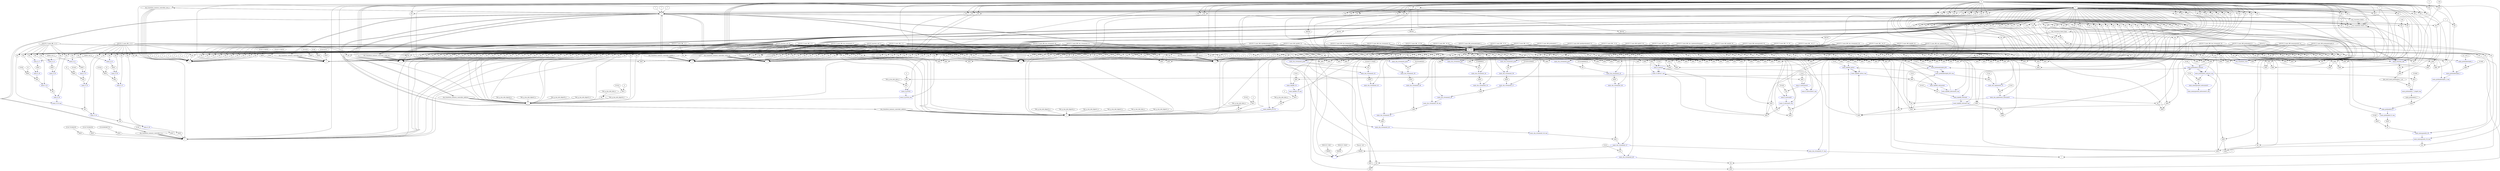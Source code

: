 //----------------------------------------------------------------------------//
// Generated by LegUp High-Level Synthesis Tool Version 4.0 (http://legup.org)
// Compiled: Sun Jun 19 18:41:14 2016
// University of Toronto
// For research and academic purposes only. Commercial use is prohibited.
// Please send bugs to: legup@eecg.toronto.edu
// Date: Sun Apr 23 10:53:37 2017
//----------------------------------------------------------------------------//

digraph {
Node0x32a8ec0[label="?"];
Node0x32ad470[label="0"];
Node0x32ad470 -> Node0x32a8ec0;
Node0x32ae000[label="EQ"];
Node0x32ae000 -> Node0x32a8ec0;
Node0x32ae380[label="EQ"];
Node0x32ae380 -> Node0x32a8ec0;
Node0x32f1fe0[label="EQ"];
Node0x32f1fe0 -> Node0x32a8ec0;
Node0x32a9140[label="?"];
Node0x32ad470 -> Node0x32a9140;
Node0x32aa9d0[label="sha_transform_memory_controller_enable_a"];
Node0x32aa9d0 -> Node0x32a9140;
Node0x32aa9d0 -> Node0x32a9140;
Node0x32aa9d0 -> Node0x32a9140;
Node0x32aa9d0 -> Node0x32a9140;
Node0x32b5010[label="1"];
Node0x32b5010 -> Node0x32a9140;
Node0x32b5010 -> Node0x32a9140;
Node0x32b5010 -> Node0x32a9140;
Node0x32b5010 -> Node0x32a9140;
Node0x32b5010 -> Node0x32a9140;
Node0x32b5010 -> Node0x32a9140;
Node0x32b5010 -> Node0x32a9140;
Node0x32f2440[label="EQ"];
Node0x32f2440 -> Node0x32a9140;
Node0x32f29e0[label="EQ"];
Node0x32f29e0 -> Node0x32a9140;
Node0x32f2ca0[label="EQ"];
Node0x32f2ca0 -> Node0x32a9140;
Node0x32f2f60[label="EQ"];
Node0x32f2f60 -> Node0x32a9140;
Node0x32f3220[label="EQ"];
Node0x32f3220 -> Node0x32a9140;
Node0x32f3570[label="EQ"];
Node0x32f3570 -> Node0x32a9140;
Node0x32f3830[label="EQ"];
Node0x32f3830 -> Node0x32a9140;
Node0x32f3af0[label="EQ"];
Node0x32f3af0 -> Node0x32a9140;
Node0x32f3db0[label="EQ"];
Node0x32f3db0 -> Node0x32a9140;
Node0x32f4070[label="EQ"];
Node0x32f4070 -> Node0x32a9140;
Node0x32f4330[label="EQ"];
Node0x32f4330 -> Node0x32a9140;
Node0x32a9270[label="?"];
Node0x32ad470 -> Node0x32a9270;
Node0x32aac70[label="sha_transform_memory_controller_address_..."];
Node0x32aac70 -> Node0x32a9270;
Node0x32aac70 -> Node0x32a9270;
Node0x32aac70 -> Node0x32a9270;
Node0x32aac70 -> Node0x32a9270;
Node0x32f47e0[label="`TAG_g_sha_info_digest0_a"];
Node0x32f47e0 -> Node0x32a9270;
Node0x32f49e0[label="`TAG_g_sha_info_digest2_a"];
Node0x32f49e0 -> Node0x32a9270;
Node0x32f4be0[label="`TAG_g_sha_info_digest4_a"];
Node0x32f4be0 -> Node0x32a9270;
Node0x32f4de0[label="main_9_p102iii_reg",shape=box,color=blue];
Node0x32f4de0 -> Node0x32a9270;
Node0x32f6090[label="OR"];
Node0x32f6090 -> Node0x32a9270;
Node0x32f6ad0[label="`TAG_g_sha_info_digest0_a"];
Node0x32f6ad0 -> Node0x32a9270;
Node0x32f6cb0[label="`TAG_g_sha_info_digest2_a"];
Node0x32f6cb0 -> Node0x32a9270;
Node0x32f6eb0[label="EQ"];
Node0x32f6eb0 -> Node0x32a9270;
Node0x32f7190[label="EQ"];
Node0x32f7190 -> Node0x32a9270;
Node0x32f7450[label="EQ"];
Node0x32f7450 -> Node0x32a9270;
Node0x32f7710[label="EQ"];
Node0x32f7710 -> Node0x32a9270;
Node0x32f79d0[label="EQ"];
Node0x32f79d0 -> Node0x32a9270;
Node0x32f7d20[label="EQ"];
Node0x32f7d20 -> Node0x32a9270;
Node0x32f7fe0[label="EQ"];
Node0x32f7fe0 -> Node0x32a9270;
Node0x32f82a0[label="EQ"];
Node0x32f82a0 -> Node0x32a9270;
Node0x32f8560[label="EQ"];
Node0x32f8560 -> Node0x32a9270;
Node0x32f8820[label="EQ"];
Node0x32f8820 -> Node0x32a9270;
Node0x32f8ae0[label="EQ"];
Node0x32f8ae0 -> Node0x32a9270;
Node0x32a93b0[label="?"];
Node0x32ad470 -> Node0x32a93b0;
Node0x32aaf10[label="sha_transform_memory_controller_write_en..."];
Node0x32aaf10 -> Node0x32a93b0;
Node0x32aaf10 -> Node0x32a93b0;
Node0x32aaf10 -> Node0x32a93b0;
Node0x32aaf10 -> Node0x32a93b0;
Node0x32b5010 -> Node0x32a93b0;
Node0x32b5010 -> Node0x32a93b0;
Node0x32b5010 -> Node0x32a93b0;
Node0x32b5010 -> Node0x32a93b0;
Node0x32b5010 -> Node0x32a93b0;
Node0x32ad470 -> Node0x32a93b0;
Node0x32ad470 -> Node0x32a93b0;
Node0x32f8f40[label="EQ"];
Node0x32f8f40 -> Node0x32a93b0;
Node0x32f94e0[label="EQ"];
Node0x32f94e0 -> Node0x32a93b0;
Node0x32f97a0[label="EQ"];
Node0x32f97a0 -> Node0x32a93b0;
Node0x32f9a60[label="EQ"];
Node0x32f9a60 -> Node0x32a93b0;
Node0x32f9d20[label="EQ"];
Node0x32f9d20 -> Node0x32a93b0;
Node0x32fa070[label="EQ"];
Node0x32fa070 -> Node0x32a93b0;
Node0x32fa330[label="EQ"];
Node0x32fa330 -> Node0x32a93b0;
Node0x32fa5f0[label="EQ"];
Node0x32fa5f0 -> Node0x32a93b0;
Node0x32fa8b0[label="EQ"];
Node0x32fa8b0 -> Node0x32a93b0;
Node0x32fab70[label="EQ"];
Node0x32fab70 -> Node0x32a93b0;
Node0x32fae30[label="EQ"];
Node0x32fae30 -> Node0x32a93b0;
Node0x32a94e0[label="?"];
Node0x32ad470 -> Node0x32a94e0;
Node0x32ab170[label="sha_transform_memory_controller_in_a"];
Node0x32ab170 -> Node0x32a94e0;
Node0x32ab170 -> Node0x32a94e0;
Node0x32ab170 -> Node0x32a94e0;
Node0x32ab170 -> Node0x32a94e0;
Node0x32fb2e0[label="ZEXT"];
Node0x32fb2e0 -> Node0x32a94e0;
Node0x32fb700[label="ZEXT"];
Node0x32fb700 -> Node0x32a94e0;
Node0x32fbb20[label="ZEXT"];
Node0x32fbb20 -> Node0x32a94e0;
Node0x32fbf40[label="ZEXT"];
Node0x32fbf40 -> Node0x32a94e0;
Node0x3303720[label="ZEXT"];
Node0x3303720 -> Node0x32a94e0;
Node0x3303b20[label="EQ"];
Node0x3303b20 -> Node0x32a94e0;
Node0x3303e00[label="EQ"];
Node0x3303e00 -> Node0x32a94e0;
Node0x33040c0[label="EQ"];
Node0x33040c0 -> Node0x32a94e0;
Node0x3304380[label="EQ"];
Node0x3304380 -> Node0x32a94e0;
Node0x3304640[label="EQ"];
Node0x3304640 -> Node0x32a94e0;
Node0x3304900[label="EQ"];
Node0x3304900 -> Node0x32a94e0;
Node0x3304bc0[label="EQ"];
Node0x3304bc0 -> Node0x32a94e0;
Node0x3304f10[label="EQ"];
Node0x3304f10 -> Node0x32a94e0;
Node0x33051d0[label="EQ"];
Node0x33051d0 -> Node0x32a94e0;
Node0x32a9630[label="?"];
Node0x32ad470 -> Node0x32a9630;
Node0x32ab460[label="sha_transform_memory_controller_size_a"];
Node0x32ab460 -> Node0x32a9630;
Node0x32ab460 -> Node0x32a9630;
Node0x32ab460 -> Node0x32a9630;
Node0x32ab460 -> Node0x32a9630;
Node0x3305680[label="2"];
Node0x3305680 -> Node0x32a9630;
Node0x3305880[label="2"];
Node0x3305880 -> Node0x32a9630;
Node0x3305a80[label="2"];
Node0x3305a80 -> Node0x32a9630;
Node0x3305c80[label="2"];
Node0x3305c80 -> Node0x32a9630;
Node0x3305ec0[label="2"];
Node0x3305ec0 -> Node0x32a9630;
Node0x33060c0[label="2"];
Node0x33060c0 -> Node0x32a9630;
Node0x33062c0[label="2"];
Node0x33062c0 -> Node0x32a9630;
Node0x33064c0[label="EQ"];
Node0x33064c0 -> Node0x32a9630;
Node0x33067a0[label="EQ"];
Node0x33067a0 -> Node0x32a9630;
Node0x3306a60[label="EQ"];
Node0x3306a60 -> Node0x32a9630;
Node0x3306d20[label="EQ"];
Node0x3306d20 -> Node0x32a9630;
Node0x3306fe0[label="EQ"];
Node0x3306fe0 -> Node0x32a9630;
Node0x3307330[label="EQ"];
Node0x3307330 -> Node0x32a9630;
Node0x33075f0[label="EQ"];
Node0x33075f0 -> Node0x32a9630;
Node0x33078b0[label="EQ"];
Node0x33078b0 -> Node0x32a9630;
Node0x3307b70[label="EQ"];
Node0x3307b70 -> Node0x32a9630;
Node0x3307e30[label="EQ"];
Node0x3307e30 -> Node0x32a9630;
Node0x33080f0[label="EQ"];
Node0x33080f0 -> Node0x32a9630;
Node0x32a9890[label="?"];
Node0x32ad470 -> Node0x32a9890;
Node0x32ab7c0[label="sha_transform_memory_controller_enable_b"];
Node0x32ab7c0 -> Node0x32a9890;
Node0x32ab7c0 -> Node0x32a9890;
Node0x32ab7c0 -> Node0x32a9890;
Node0x32ab7c0 -> Node0x32a9890;
Node0x32b5010 -> Node0x32a9890;
Node0x32b5010 -> Node0x32a9890;
Node0x32b5010 -> Node0x32a9890;
Node0x32b5010 -> Node0x32a9890;
Node0x32b5010 -> Node0x32a9890;
Node0x32b5010 -> Node0x32a9890;
Node0x32b5010 -> Node0x32a9890;
Node0x32b5010 -> Node0x32a9890;
Node0x3308550[label="EQ"];
Node0x3308550 -> Node0x32a9890;
Node0x3308b40[label="EQ"];
Node0x3308b40 -> Node0x32a9890;
Node0x3308e00[label="EQ"];
Node0x3308e00 -> Node0x32a9890;
Node0x33090c0[label="EQ"];
Node0x33090c0 -> Node0x32a9890;
Node0x3309410[label="EQ"];
Node0x3309410 -> Node0x32a9890;
Node0x33096d0[label="EQ"];
Node0x33096d0 -> Node0x32a9890;
Node0x3309990[label="EQ"];
Node0x3309990 -> Node0x32a9890;
Node0x3309c50[label="EQ"];
Node0x3309c50 -> Node0x32a9890;
Node0x3309f10[label="EQ"];
Node0x3309f10 -> Node0x32a9890;
Node0x330a1d0[label="EQ"];
Node0x330a1d0 -> Node0x32a9890;
Node0x330a490[label="EQ"];
Node0x330a490 -> Node0x32a9890;
Node0x330a750[label="EQ"];
Node0x330a750 -> Node0x32a9890;
Node0x32a99c0[label="?"];
Node0x32ad470 -> Node0x32a99c0;
Node0x32aba40[label="sha_transform_memory_controller_address_..."];
Node0x32aba40 -> Node0x32a99c0;
Node0x32aba40 -> Node0x32a99c0;
Node0x32aba40 -> Node0x32a99c0;
Node0x32aba40 -> Node0x32a99c0;
Node0x330ac00[label="`TAG_g_sha_info_digest1_a"];
Node0x330ac00 -> Node0x32a99c0;
Node0x330ae00[label="`TAG_g_sha_info_digest3_a"];
Node0x330ae00 -> Node0x32a99c0;
Node0x330b000[label="`TAG_g_sha_info_data_a"];
Node0x330b000 -> Node0x32a99c0;
Node0x330b200[label="main_lrphi8ii_p11i7ii",color=blue];
Node0x330b200 -> Node0x32a99c0;
Node0x330cdb0[label="OR"];
Node0x330cdb0 -> Node0x32a99c0;
Node0x330d7f0[label="`TAG_g_sha_info_digest1_a"];
Node0x330d7f0 -> Node0x32a99c0;
Node0x330d9d0[label="`TAG_g_sha_info_digest3_a"];
Node0x330d9d0 -> Node0x32a99c0;
Node0x330dbd0[label="`TAG_g_sha_info_digest4_a"];
Node0x330dbd0 -> Node0x32a99c0;
Node0x330ddd0[label="EQ"];
Node0x330ddd0 -> Node0x32a99c0;
Node0x330e0b0[label="EQ"];
Node0x330e0b0 -> Node0x32a99c0;
Node0x330e370[label="EQ"];
Node0x330e370 -> Node0x32a99c0;
Node0x330e630[label="EQ"];
Node0x330e630 -> Node0x32a99c0;
Node0x330e980[label="EQ"];
Node0x330e980 -> Node0x32a99c0;
Node0x330ec40[label="EQ"];
Node0x330ec40 -> Node0x32a99c0;
Node0x330ef00[label="EQ"];
Node0x330ef00 -> Node0x32a99c0;
Node0x330f1c0[label="EQ"];
Node0x330f1c0 -> Node0x32a99c0;
Node0x330f480[label="EQ"];
Node0x330f480 -> Node0x32a99c0;
Node0x330f740[label="EQ"];
Node0x330f740 -> Node0x32a99c0;
Node0x330fa00[label="EQ"];
Node0x330fa00 -> Node0x32a99c0;
Node0x330fcc0[label="EQ"];
Node0x330fcc0 -> Node0x32a99c0;
Node0x32aa120[label="?"];
Node0x32ad470 -> Node0x32aa120;
Node0x32abcc0[label="sha_transform_memory_controller_write_en..."];
Node0x32abcc0 -> Node0x32aa120;
Node0x32abcc0 -> Node0x32aa120;
Node0x32abcc0 -> Node0x32aa120;
Node0x32abcc0 -> Node0x32aa120;
Node0x32b5010 -> Node0x32aa120;
Node0x32b5010 -> Node0x32aa120;
Node0x32b5010 -> Node0x32aa120;
Node0x32b5010 -> Node0x32aa120;
Node0x32b5010 -> Node0x32aa120;
Node0x32ad470 -> Node0x32aa120;
Node0x32ad470 -> Node0x32aa120;
Node0x32ad470 -> Node0x32aa120;
Node0x3310120[label="EQ"];
Node0x3310120 -> Node0x32aa120;
Node0x3310710[label="EQ"];
Node0x3310710 -> Node0x32aa120;
Node0x33109d0[label="EQ"];
Node0x33109d0 -> Node0x32aa120;
Node0x3310c90[label="EQ"];
Node0x3310c90 -> Node0x32aa120;
Node0x3310fe0[label="EQ"];
Node0x3310fe0 -> Node0x32aa120;
Node0x33112a0[label="EQ"];
Node0x33112a0 -> Node0x32aa120;
Node0x3311560[label="EQ"];
Node0x3311560 -> Node0x32aa120;
Node0x3311820[label="EQ"];
Node0x3311820 -> Node0x32aa120;
Node0x3311ae0[label="EQ"];
Node0x3311ae0 -> Node0x32aa120;
Node0x3311da0[label="EQ"];
Node0x3311da0 -> Node0x32aa120;
Node0x3312060[label="EQ"];
Node0x3312060 -> Node0x32aa120;
Node0x3312320[label="EQ"];
Node0x3312320 -> Node0x32aa120;
Node0x32a95a0[label="?"];
Node0x32ad470 -> Node0x32a95a0;
Node0x32ab410[label="sha_transform_memory_controller_in_b"];
Node0x32ab410 -> Node0x32a95a0;
Node0x32ab410 -> Node0x32a95a0;
Node0x32ab410 -> Node0x32a95a0;
Node0x32ab410 -> Node0x32a95a0;
Node0x33127d0[label="ZEXT"];
Node0x33127d0 -> Node0x32a95a0;
Node0x3312bf0[label="ZEXT"];
Node0x3312bf0 -> Node0x32a95a0;
Node0x3313010[label="ZEXT"];
Node0x3313010 -> Node0x32a95a0;
Node0x3313430[label="ZEXT"];
Node0x3313430 -> Node0x32a95a0;
Node0x3313890[label="ZEXT"];
Node0x3313890 -> Node0x32a95a0;
Node0x3313cb0[label="EQ"];
Node0x3313cb0 -> Node0x32a95a0;
Node0x3313f90[label="EQ"];
Node0x3313f90 -> Node0x32a95a0;
Node0x3314250[label="EQ"];
Node0x3314250 -> Node0x32a95a0;
Node0x3314510[label="EQ"];
Node0x3314510 -> Node0x32a95a0;
Node0x33147d0[label="EQ"];
Node0x33147d0 -> Node0x32a95a0;
Node0x3314a90[label="EQ"];
Node0x3314a90 -> Node0x32a95a0;
Node0x3314d50[label="EQ"];
Node0x3314d50 -> Node0x32a95a0;
Node0x33150a0[label="EQ"];
Node0x33150a0 -> Node0x32a95a0;
Node0x3315360[label="EQ"];
Node0x3315360 -> Node0x32a95a0;
Node0x32aa3c0[label="?"];
Node0x32ad470 -> Node0x32aa3c0;
Node0x32ac240[label="sha_transform_memory_controller_size_b"];
Node0x32ac240 -> Node0x32aa3c0;
Node0x32ac240 -> Node0x32aa3c0;
Node0x32ac240 -> Node0x32aa3c0;
Node0x32ac240 -> Node0x32aa3c0;
Node0x3315810[label="2"];
Node0x3315810 -> Node0x32aa3c0;
Node0x3315a10[label="2"];
Node0x3315a10 -> Node0x32aa3c0;
Node0x3315c10[label="2"];
Node0x3315c10 -> Node0x32aa3c0;
Node0x3315e10[label="2"];
Node0x3315e10 -> Node0x32aa3c0;
Node0x3316050[label="2"];
Node0x3316050 -> Node0x32aa3c0;
Node0x3316250[label="2"];
Node0x3316250 -> Node0x32aa3c0;
Node0x3316450[label="2"];
Node0x3316450 -> Node0x32aa3c0;
Node0x3316650[label="2"];
Node0x3316650 -> Node0x32aa3c0;
Node0x3316850[label="EQ"];
Node0x3316850 -> Node0x32aa3c0;
Node0x3316b30[label="EQ"];
Node0x3316b30 -> Node0x32aa3c0;
Node0x3316df0[label="EQ"];
Node0x3316df0 -> Node0x32aa3c0;
Node0x33170b0[label="EQ"];
Node0x33170b0 -> Node0x32aa3c0;
Node0x3317400[label="EQ"];
Node0x3317400 -> Node0x32aa3c0;
Node0x33176c0[label="EQ"];
Node0x33176c0 -> Node0x32aa3c0;
Node0x3317980[label="EQ"];
Node0x3317980 -> Node0x32aa3c0;
Node0x3317c40[label="EQ"];
Node0x3317c40 -> Node0x32aa3c0;
Node0x3317f00[label="EQ"];
Node0x3317f00 -> Node0x32aa3c0;
Node0x33181c0[label="EQ"];
Node0x33181c0 -> Node0x32aa3c0;
Node0x3318480[label="EQ"];
Node0x3318480 -> Node0x32aa3c0;
Node0x3318740[label="EQ"];
Node0x3318740 -> Node0x32aa3c0;
Node0x32aa620[label="?"];
Node0x3318a30[label="0"];
Node0x3318a30 -> Node0x32aa620;
Node0x3318c30[label="main_sha_streamexit_47_reg",shape=box,color=blue];
Node0x3318c30 -> Node0x32aa620;
Node0x3319180[label="EQ"];
Node0x3319180 -> Node0x32aa620;
Node0x3319450[label="EQ"];
Node0x3319450 -> Node0x32aa620;
Node0x3339c60[label="",color=blue,color=blue,color=blue];
Node0x3339d60[label="WRITE"];
Node0x3339d60 -> Node0x3339c60;
Node0x333a210[label="WRITE"];
Node0x333a210 -> Node0x3339c60;
Node0x333a610[label="WRITE"];
Node0x333a610 -> Node0x3339c60;
Node0x333aa40[label="EQ"];
Node0x333aa40 -> Node0x3339c60;
Node0x333ad20[label="EQ"];
Node0x333ad20 -> Node0x3339c60;
Node0x333b000[label="EQ"];
Node0x333b000 -> Node0x3339c60;
Node0x32a9010[label="?"];
Node0x32a9010 -> Node0x32ae000;
Node0x32ad470 -> Node0x32ae000;
Node0x32ae590[label="cur_state",shape=box];
Node0x32ae590 -> Node0x32ae380;
Node0x32ae790[label="LEGUP_0"];
Node0x32ae790 -> Node0x32ae380;
Node0x32ae590 -> Node0x32f1fe0;
Node0x32b4380[label="LEGUP_F_main_BB__54_37"];
Node0x32b4380 -> Node0x32f1fe0;
Node0x32aa750[label="?"];
Node0x32aa750 -> Node0x32aa9d0;
Node0x32ae590 -> Node0x32f2440;
Node0x32b0bb0[label="LEGUP_function_call_15"];
Node0x32b0bb0 -> Node0x32f2440;
Node0x32ae590 -> Node0x32f29e0;
Node0x32b0bb0 -> Node0x32f29e0;
Node0x32ae590 -> Node0x32f2ca0;
Node0x32b0e00[label="LEGUP_function_call_29"];
Node0x32b0e00 -> Node0x32f2ca0;
Node0x32ae590 -> Node0x32f2f60;
Node0x32b0e00 -> Node0x32f2f60;
Node0x32ae590 -> Node0x32f3220;
Node0x32ae9b0[label="LEGUP_F_main_BB__0_1"];
Node0x32ae9b0 -> Node0x32f3220;
Node0x32ae590 -> Node0x32f3570;
Node0x32aec60[label="LEGUP_F_main_BB__0_2"];
Node0x32aec60 -> Node0x32f3570;
Node0x32ae590 -> Node0x32f3830;
Node0x32aeed0[label="LEGUP_F_main_BB__0_3"];
Node0x32aeed0 -> Node0x32f3830;
Node0x32ae590 -> Node0x32f3af0;
Node0x32b0470[label="LEGUP_F_main_BB__9_12"];
Node0x32b0470 -> Node0x32f3af0;
Node0x32ae590 -> Node0x32f3db0;
Node0x32b2a00[label="LEGUP_F_main_BB_sha_streamexit_27"];
Node0x32b2a00 -> Node0x32f3db0;
Node0x32ae590 -> Node0x32f4070;
Node0x32b3350[label="LEGUP_F_main_BB_sha_streamexit_30"];
Node0x32b3350 -> Node0x32f4070;
Node0x32ae590 -> Node0x32f4330;
Node0x32b35f0[label="LEGUP_F_main_BB_sha_streamexit_31"];
Node0x32b35f0 -> Node0x32f4330;
Node0x32aa750 -> Node0x32aac70;
Node0x32f5020[label="main_9_p102iii",color=blue];
Node0x32f5020 -> Node0x32f4de0;
Node0x32f5dd0[label="EQ"];
Node0x32f5dd0 -> Node0x32f4de0;
Node0x32f6270[label="`TAG_g_sha_info_data_a"];
Node0x32f6270 -> Node0x32f6090;
Node0x32f6490[label="MUL"];
Node0x32f6490 -> Node0x32f6090;
Node0x32ae590 -> Node0x32f6eb0;
Node0x32b0bb0 -> Node0x32f6eb0;
Node0x32ae590 -> Node0x32f7190;
Node0x32b0bb0 -> Node0x32f7190;
Node0x32ae590 -> Node0x32f7450;
Node0x32b0e00 -> Node0x32f7450;
Node0x32ae590 -> Node0x32f7710;
Node0x32b0e00 -> Node0x32f7710;
Node0x32ae590 -> Node0x32f79d0;
Node0x32ae9b0 -> Node0x32f79d0;
Node0x32ae590 -> Node0x32f7d20;
Node0x32aec60 -> Node0x32f7d20;
Node0x32ae590 -> Node0x32f7fe0;
Node0x32aeed0 -> Node0x32f7fe0;
Node0x32ae590 -> Node0x32f82a0;
Node0x32b0470 -> Node0x32f82a0;
Node0x32ae590 -> Node0x32f8560;
Node0x32b2a00 -> Node0x32f8560;
Node0x32ae590 -> Node0x32f8820;
Node0x32b3350 -> Node0x32f8820;
Node0x32ae590 -> Node0x32f8ae0;
Node0x32b35f0 -> Node0x32f8ae0;
Node0x32aa750 -> Node0x32aaf10;
Node0x32ae590 -> Node0x32f8f40;
Node0x32b0bb0 -> Node0x32f8f40;
Node0x32ae590 -> Node0x32f94e0;
Node0x32b0bb0 -> Node0x32f94e0;
Node0x32ae590 -> Node0x32f97a0;
Node0x32b0e00 -> Node0x32f97a0;
Node0x32ae590 -> Node0x32f9a60;
Node0x32b0e00 -> Node0x32f9a60;
Node0x32ae590 -> Node0x32f9d20;
Node0x32ae9b0 -> Node0x32f9d20;
Node0x32ae590 -> Node0x32fa070;
Node0x32aec60 -> Node0x32fa070;
Node0x32ae590 -> Node0x32fa330;
Node0x32aeed0 -> Node0x32fa330;
Node0x32ae590 -> Node0x32fa5f0;
Node0x32b0470 -> Node0x32fa5f0;
Node0x32ae590 -> Node0x32fa8b0;
Node0x32b2a00 -> Node0x32fa8b0;
Node0x32ae590 -> Node0x32fab70;
Node0x32b3350 -> Node0x32fab70;
Node0x32ae590 -> Node0x32fae30;
Node0x32b35f0 -> Node0x32fae30;
Node0x32aa750 -> Node0x32ab170;
Node0x32fb4e0[label="32'd1732584193"];
Node0x32fb4e0 -> Node0x32fb2e0;
Node0x32fb900[label="-32'd1732584194"];
Node0x32fb900 -> Node0x32fb700;
Node0x32fbd20[label="-32'd1009589776"];
Node0x32fbd20 -> Node0x32fbb20;
Node0x32fc180[label="main_9_28",color=blue];
Node0x32fc180 -> Node0x32fbf40;
Node0x3303900[label="32'd0"];
Node0x3303900 -> Node0x3303720;
Node0x32ae590 -> Node0x3303b20;
Node0x32b0bb0 -> Node0x3303b20;
Node0x32ae590 -> Node0x3303e00;
Node0x32b0bb0 -> Node0x3303e00;
Node0x32ae590 -> Node0x33040c0;
Node0x32b0e00 -> Node0x33040c0;
Node0x32ae590 -> Node0x3304380;
Node0x32b0e00 -> Node0x3304380;
Node0x32ae590 -> Node0x3304640;
Node0x32ae9b0 -> Node0x3304640;
Node0x32ae590 -> Node0x3304900;
Node0x32aec60 -> Node0x3304900;
Node0x32ae590 -> Node0x3304bc0;
Node0x32aeed0 -> Node0x3304bc0;
Node0x32ae590 -> Node0x3304f10;
Node0x32b0470 -> Node0x3304f10;
Node0x32ae590 -> Node0x33051d0;
Node0x32b2a00 -> Node0x33051d0;
Node0x32aa750 -> Node0x32ab460;
Node0x32ad470 -> Node0x32ab460;
Node0x32ae590 -> Node0x33064c0;
Node0x32b0bb0 -> Node0x33064c0;
Node0x32ae590 -> Node0x33067a0;
Node0x32b0bb0 -> Node0x33067a0;
Node0x32ae590 -> Node0x3306a60;
Node0x32b0e00 -> Node0x3306a60;
Node0x32ae590 -> Node0x3306d20;
Node0x32b0e00 -> Node0x3306d20;
Node0x32ae590 -> Node0x3306fe0;
Node0x32ae9b0 -> Node0x3306fe0;
Node0x32ae590 -> Node0x3307330;
Node0x32aec60 -> Node0x3307330;
Node0x32ae590 -> Node0x33075f0;
Node0x32aeed0 -> Node0x33075f0;
Node0x32ae590 -> Node0x33078b0;
Node0x32b0470 -> Node0x33078b0;
Node0x32ae590 -> Node0x3307b70;
Node0x32b2a00 -> Node0x3307b70;
Node0x32ae590 -> Node0x3307e30;
Node0x32b3350 -> Node0x3307e30;
Node0x32ae590 -> Node0x33080f0;
Node0x32b35f0 -> Node0x33080f0;
Node0x32aa750 -> Node0x32ab7c0;
Node0x32ae590 -> Node0x3308550;
Node0x32b0bb0 -> Node0x3308550;
Node0x32ae590 -> Node0x3308b40;
Node0x32b0bb0 -> Node0x3308b40;
Node0x32ae590 -> Node0x3308e00;
Node0x32b0e00 -> Node0x3308e00;
Node0x32ae590 -> Node0x33090c0;
Node0x32b0e00 -> Node0x33090c0;
Node0x32ae590 -> Node0x3309410;
Node0x32ae9b0 -> Node0x3309410;
Node0x32ae590 -> Node0x33096d0;
Node0x32aec60 -> Node0x33096d0;
Node0x32ae590 -> Node0x3309990;
Node0x32b1e20[label="LEGUP_F_main_BB_lrphi8preheaderii_22"];
Node0x32b1e20 -> Node0x3309990;
Node0x32ae590 -> Node0x3309c50;
Node0x32b2560[label="LEGUP_F_main_BB_lrphi8ii_25"];
Node0x32b2560 -> Node0x3309c50;
Node0x32ae590 -> Node0x3309f10;
Node0x32b2a00 -> Node0x3309f10;
Node0x32ae590 -> Node0x330a1d0;
Node0x32b3350 -> Node0x330a1d0;
Node0x32ae590 -> Node0x330a490;
Node0x32b35f0 -> Node0x330a490;
Node0x32ae590 -> Node0x330a750;
Node0x32b3840[label="LEGUP_F_main_BB_sha_streamexit_32"];
Node0x32b3840 -> Node0x330a750;
Node0x32aa750 -> Node0x32aba40;
Node0x330b440[label="OR"];
Node0x330b440 -> Node0x330b200;
Node0x330caf0[label="EQ"];
Node0x330caf0 -> Node0x330b200;
Node0x330cf90[label="`TAG_g_sha_info_data_a"];
Node0x330cf90 -> Node0x330cdb0;
Node0x330d1b0[label="MUL"];
Node0x330d1b0 -> Node0x330cdb0;
Node0x32ae590 -> Node0x330ddd0;
Node0x32b0bb0 -> Node0x330ddd0;
Node0x32ae590 -> Node0x330e0b0;
Node0x32b0bb0 -> Node0x330e0b0;
Node0x32ae590 -> Node0x330e370;
Node0x32b0e00 -> Node0x330e370;
Node0x32ae590 -> Node0x330e630;
Node0x32b0e00 -> Node0x330e630;
Node0x32ae590 -> Node0x330e980;
Node0x32ae9b0 -> Node0x330e980;
Node0x32ae590 -> Node0x330ec40;
Node0x32aec60 -> Node0x330ec40;
Node0x32ae590 -> Node0x330ef00;
Node0x32b1e20 -> Node0x330ef00;
Node0x32ae590 -> Node0x330f1c0;
Node0x32b2560 -> Node0x330f1c0;
Node0x32ae590 -> Node0x330f480;
Node0x32b2a00 -> Node0x330f480;
Node0x32ae590 -> Node0x330f740;
Node0x32b3350 -> Node0x330f740;
Node0x32ae590 -> Node0x330fa00;
Node0x32b35f0 -> Node0x330fa00;
Node0x32ae590 -> Node0x330fcc0;
Node0x32b3840 -> Node0x330fcc0;
Node0x32aa750 -> Node0x32abcc0;
Node0x32ae590 -> Node0x3310120;
Node0x32b0bb0 -> Node0x3310120;
Node0x32ae590 -> Node0x3310710;
Node0x32b0bb0 -> Node0x3310710;
Node0x32ae590 -> Node0x33109d0;
Node0x32b0e00 -> Node0x33109d0;
Node0x32ae590 -> Node0x3310c90;
Node0x32b0e00 -> Node0x3310c90;
Node0x32ae590 -> Node0x3310fe0;
Node0x32ae9b0 -> Node0x3310fe0;
Node0x32ae590 -> Node0x33112a0;
Node0x32aec60 -> Node0x33112a0;
Node0x32ae590 -> Node0x3311560;
Node0x32b1e20 -> Node0x3311560;
Node0x32ae590 -> Node0x3311820;
Node0x32b2560 -> Node0x3311820;
Node0x32ae590 -> Node0x3311ae0;
Node0x32b2a00 -> Node0x3311ae0;
Node0x32ae590 -> Node0x3311da0;
Node0x32b3350 -> Node0x3311da0;
Node0x32ae590 -> Node0x3312060;
Node0x32b35f0 -> Node0x3312060;
Node0x32ae590 -> Node0x3312320;
Node0x32b3840 -> Node0x3312320;
Node0x32aa750 -> Node0x32ab410;
Node0x33129d0[label="-32'd271733879"];
Node0x33129d0 -> Node0x33127d0;
Node0x3312df0[label="32'd271733878"];
Node0x3312df0 -> Node0x3312bf0;
Node0x3313210[label="32'd128"];
Node0x3313210 -> Node0x3313010;
Node0x3313670[label="32'd0"];
Node0x3313670 -> Node0x3313430;
Node0x3313a90[label="32'd131072"];
Node0x3313a90 -> Node0x3313890;
Node0x32ae590 -> Node0x3313cb0;
Node0x32b0bb0 -> Node0x3313cb0;
Node0x32ae590 -> Node0x3313f90;
Node0x32b0bb0 -> Node0x3313f90;
Node0x32ae590 -> Node0x3314250;
Node0x32b0e00 -> Node0x3314250;
Node0x32ae590 -> Node0x3314510;
Node0x32b0e00 -> Node0x3314510;
Node0x32ae590 -> Node0x33147d0;
Node0x32ae9b0 -> Node0x33147d0;
Node0x32ae590 -> Node0x3314a90;
Node0x32aec60 -> Node0x3314a90;
Node0x32ae590 -> Node0x3314d50;
Node0x32b1e20 -> Node0x3314d50;
Node0x32ae590 -> Node0x33150a0;
Node0x32b2560 -> Node0x33150a0;
Node0x32ae590 -> Node0x3315360;
Node0x32b2a00 -> Node0x3315360;
Node0x32aa750 -> Node0x32ac240;
Node0x32ad470 -> Node0x32ac240;
Node0x32ae590 -> Node0x3316850;
Node0x32b0bb0 -> Node0x3316850;
Node0x32ae590 -> Node0x3316b30;
Node0x32b0bb0 -> Node0x3316b30;
Node0x32ae590 -> Node0x3316df0;
Node0x32b0e00 -> Node0x3316df0;
Node0x32ae590 -> Node0x33170b0;
Node0x32b0e00 -> Node0x33170b0;
Node0x32ae590 -> Node0x3317400;
Node0x32ae9b0 -> Node0x3317400;
Node0x32ae590 -> Node0x33176c0;
Node0x32aec60 -> Node0x33176c0;
Node0x32ae590 -> Node0x3317980;
Node0x32b1e20 -> Node0x3317980;
Node0x32ae590 -> Node0x3317c40;
Node0x32b2560 -> Node0x3317c40;
Node0x32ae590 -> Node0x3317f00;
Node0x32b2a00 -> Node0x3317f00;
Node0x32ae590 -> Node0x33181c0;
Node0x32b3350 -> Node0x33181c0;
Node0x32ae590 -> Node0x3318480;
Node0x32b35f0 -> Node0x3318480;
Node0x32ae590 -> Node0x3318740;
Node0x32b3840 -> Node0x3318740;
Node0x32e5050[label="main_sha_streamexit_47",color=blue];
Node0x32e5050 -> Node0x3318c30;
Node0x3318ea0[label="EQ"];
Node0x3318ea0 -> Node0x3318c30;
Node0x32ae590 -> Node0x3319180;
Node0x32ae790 -> Node0x3319180;
Node0x32ae590 -> Node0x3319450;
Node0x32b4380 -> Node0x3319450;
Node0x3339f80[label="\"Result: %d\""];
Node0x3339f80 -> Node0x3339d60;
Node0x32e5050 -> Node0x3339d60;
Node0x333a410[label="\"RESULT: PASS\""];
Node0x333a410 -> Node0x333a210;
Node0x333a840[label="\"RESULT: FAIL\""];
Node0x333a840 -> Node0x333a610;
Node0x32ae590 -> Node0x333aa40;
Node0x32b3ce0[label="LEGUP_F_main_BB_sha_streamexit_34"];
Node0x32b3ce0 -> Node0x333aa40;
Node0x32ae590 -> Node0x333ad20;
Node0x32b3f30[label="LEGUP_F_main_BB__50_35"];
Node0x32b3f30 -> Node0x333ad20;
Node0x32ae590 -> Node0x333b000;
Node0x32b4130[label="LEGUP_F_main_BB__52_36"];
Node0x32b4130 -> Node0x333b000;
Node0x32ad470 -> Node0x32a9010;
Node0x32ae790 -> Node0x32ae590;
Node0x32ae9b0 -> Node0x32ae590;
Node0x32ae790 -> Node0x32ae590;
Node0x32ae9b0 -> Node0x32ae590;
Node0x32aec60 -> Node0x32ae590;
Node0x32aec60 -> Node0x32ae590;
Node0x32aeed0 -> Node0x32ae590;
Node0x32aeed0 -> Node0x32ae590;
Node0x32af120[label="LEGUP_F_main_BB__0_4"];
Node0x32af120 -> Node0x32ae590;
Node0x32af120 -> Node0x32ae590;
Node0x32af3b0[label="LEGUP_F_main_BB_preheaderlrphii_5"];
Node0x32af3b0 -> Node0x32ae590;
Node0x32af3b0 -> Node0x32ae590;
Node0x32af600[label="LEGUP_F_main_BB_preheaderlrphii_6"];
Node0x32af600 -> Node0x32ae590;
Node0x32af600 -> Node0x32ae590;
Node0x32af850[label="LEGUP_F_main_BB_preheaderii_7"];
Node0x32af850 -> Node0x32ae590;
Node0x32af850 -> Node0x32ae590;
Node0x32afaa0[label="LEGUP_F_main_BB_preheaderii_8"];
Node0x32afaa0 -> Node0x32ae590;
Node0x32afaa0 -> Node0x32ae590;
Node0x32afd80[label="LEGUP_F_main_BB__9_9"];
Node0x32afd80 -> Node0x32ae590;
Node0x32afd80 -> Node0x32ae590;
Node0x32affd0[label="LEGUP_F_main_BB__9_10"];
Node0x32affd0 -> Node0x32ae590;
Node0x32affd0 -> Node0x32ae590;
Node0x32b0220[label="LEGUP_F_main_BB__9_11"];
Node0x32b0220 -> Node0x32ae590;
Node0x32b0220 -> Node0x32ae590;
Node0x32b0470 -> Node0x32ae590;
Node0x32b0470 -> Node0x32ae590;
Node0x32b06c0[label="LEGUP_F_main_BB__9_13"];
Node0x32b06c0 -> Node0x32ae590;
Node0x32b06c0 -> Node0x32ae590;
Node0x32b0910[label="LEGUP_F_main_BB_memcpyexitii_14"];
Node0x32b0910 -> Node0x32ae590;
Node0x32afd80 -> Node0x32ae590;
Node0x32b0910 -> Node0x32ae590;
Node0x32b0bb0 -> Node0x32ae590;
Node0x32b0bb0 -> Node0x32ae590;
Node0x32afbf0[label="LEGUP_F_main_BB_memcpyexitii_16"];
Node0x32afbf0 -> Node0x32ae590;
Node0x32b0bb0 -> Node0x32ae590;
Node0x32afbf0 -> Node0x32ae590;
Node0x32af850 -> Node0x32ae590;
Node0x32b11f0[label="LEGUP_F_main_BB__30_17"];
Node0x32b11f0 -> Node0x32ae590;
Node0x32b11f0 -> Node0x32ae590;
Node0x32b1440[label="LEGUP_F_main_BB_lrphii1i_18"];
Node0x32b1440 -> Node0x32ae590;
Node0x32b1640[label="LEGUP_F_main_BB_sha_updateexiti_21"];
Node0x32b1640 -> Node0x32ae590;
Node0x32b1440 -> Node0x32ae590;
Node0x32b1890[label="LEGUP_F_main_BB__31_19"];
Node0x32b1890 -> Node0x32ae590;
Node0x32b1890 -> Node0x32ae590;
Node0x32b1ae0[label="LEGUP_F_main_BB_sha_updateexitiloopexit_..."];
Node0x32b1ae0 -> Node0x32ae590;
Node0x32b1890 -> Node0x32ae590;
Node0x32b1ae0 -> Node0x32ae590;
Node0x32b1640 -> Node0x32ae590;
Node0x32b1640 -> Node0x32ae590;
Node0x32b1e20 -> Node0x32ae590;
Node0x32af3b0 -> Node0x32ae590;
Node0x32b1e20 -> Node0x32ae590;
Node0x32b20c0[label="LEGUP_F_main_BB_lrphi8preheaderii_23"];
Node0x32b20c0 -> Node0x32ae590;
Node0x32b20c0 -> Node0x32ae590;
Node0x32b2310[label="LEGUP_F_main_BB_lrphi8ii_24"];
Node0x32b2310 -> Node0x32ae590;
Node0x32b2310 -> Node0x32ae590;
Node0x32b2560 -> Node0x32ae590;
Node0x32b2560 -> Node0x32ae590;
Node0x32b27b0[label="LEGUP_F_main_BB_lrphi8ii_26"];
Node0x32b27b0 -> Node0x32ae590;
Node0x32b27b0 -> Node0x32ae590;
Node0x32b2a00 -> Node0x32ae590;
Node0x32b2310 -> Node0x32ae590;
Node0x32b2a00 -> Node0x32ae590;
Node0x32b2ca0[label="LEGUP_F_main_BB_sha_streamexit_28"];
Node0x32b2ca0 -> Node0x32ae590;
Node0x32b2ca0 -> Node0x32ae590;
Node0x32b0e00 -> Node0x32ae590;
Node0x32b0e00 -> Node0x32ae590;
Node0x32b3350 -> Node0x32ae590;
Node0x32b0e00 -> Node0x32ae590;
Node0x32b3350 -> Node0x32ae590;
Node0x32b35f0 -> Node0x32ae590;
Node0x32b35f0 -> Node0x32ae590;
Node0x32b3840 -> Node0x32ae590;
Node0x32b3840 -> Node0x32ae590;
Node0x32b3a90[label="LEGUP_F_main_BB_sha_streamexit_33"];
Node0x32b3a90 -> Node0x32ae590;
Node0x32b3a90 -> Node0x32ae590;
Node0x32b3ce0 -> Node0x32ae590;
Node0x32b3ce0 -> Node0x32ae590;
Node0x32b3f30 -> Node0x32ae590;
Node0x32b4130 -> Node0x32ae590;
Node0x32b3f30 -> Node0x32ae590;
Node0x32b4380 -> Node0x32ae590;
Node0x32b4130 -> Node0x32ae590;
Node0x32b4380 -> Node0x32ae590;
Node0x32b4380 -> Node0x32ae590;
Node0x32ae790 -> Node0x32ae590;
Node0x32b46c0[label="0"];
Node0x32b46c0 -> Node0x32ae590;
Node0x32b48c0[label="AND"];
Node0x32b48c0 -> Node0x32ae590;
Node0x32b5230[label="AND"];
Node0x32b5230 -> Node0x32ae590;
Node0x32b5cc0[label="AND"];
Node0x32b5cc0 -> Node0x32ae590;
Node0x32b61f0[label="AND"];
Node0x32b61f0 -> Node0x32ae590;
Node0x32b6990[label="AND"];
Node0x32b6990 -> Node0x32ae590;
Node0x32b6ec0[label="AND"];
Node0x32b6ec0 -> Node0x32ae590;
Node0x32b7660[label="AND"];
Node0x32b7660 -> Node0x32ae590;
Node0x32b7b90[label="AND"];
Node0x32b7b90 -> Node0x32ae590;
Node0x32b8330[label="AND"];
Node0x32b8330 -> Node0x32ae590;
Node0x32b8860[label="AND"];
Node0x32b8860 -> Node0x32ae590;
Node0x32b9000[label="AND"];
Node0x32b9000 -> Node0x32ae590;
Node0x32b9530[label="AND"];
Node0x32b9530 -> Node0x32ae590;
Node0x32b9cd0[label="AND"];
Node0x32b9cd0 -> Node0x32ae590;
Node0x32ba200[label="AND"];
Node0x32ba200 -> Node0x32ae590;
Node0x32ba9a0[label="AND"];
Node0x32ba9a0 -> Node0x32ae590;
Node0x32baed0[label="AND"];
Node0x32baed0 -> Node0x32ae590;
Node0x32bb670[label="AND"];
Node0x32bb670 -> Node0x32ae590;
Node0x32bbba0[label="AND"];
Node0x32bbba0 -> Node0x32ae590;
Node0x32bc340[label="AND"];
Node0x32bc340 -> Node0x32ae590;
Node0x32bc870[label="AND"];
Node0x32bc870 -> Node0x32ae590;
Node0x32bd010[label="AND"];
Node0x32bd010 -> Node0x32ae590;
Node0x32bd540[label="AND"];
Node0x32bd540 -> Node0x32ae590;
Node0x32bdce0[label="AND"];
Node0x32bdce0 -> Node0x32ae590;
Node0x32be210[label="AND"];
Node0x32be210 -> Node0x32ae590;
Node0x32be9b0[label="AND"];
Node0x32be9b0 -> Node0x32ae590;
Node0x32beee0[label="AND"];
Node0x32beee0 -> Node0x32ae590;
Node0x32bf680[label="AND"];
Node0x32bf680 -> Node0x32ae590;
Node0x32bfbb0[label="AND"];
Node0x32bfbb0 -> Node0x32ae590;
Node0x32c0350[label="AND"];
Node0x32c0350 -> Node0x32ae590;
Node0x32c2330[label="AND"];
Node0x32c2330 -> Node0x32ae590;
Node0x32c3620[label="AND"];
Node0x32c3620 -> Node0x32ae590;
Node0x32c3de0[label="AND"];
Node0x32c3de0 -> Node0x32ae590;
Node0x32c4310[label="AND"];
Node0x32c4310 -> Node0x32ae590;
Node0x32c4ab0[label="AND"];
Node0x32c4ab0 -> Node0x32ae590;
Node0x32c6520[label="AND"];
Node0x32c6520 -> Node0x32ae590;
Node0x32c6a50[label="AND"];
Node0x32c6a50 -> Node0x32ae590;
Node0x32c71f0[label="AND"];
Node0x32c71f0 -> Node0x32ae590;
Node0x32ce190[label="AND"];
Node0x32ce190 -> Node0x32ae590;
Node0x32ce6c0[label="AND"];
Node0x32ce6c0 -> Node0x32ae590;
Node0x32cee60[label="AND"];
Node0x32cee60 -> Node0x32ae590;
Node0x32cfa20[label="AND"];
Node0x32cfa20 -> Node0x32ae590;
Node0x32d0100[label="AND"];
Node0x32d0100 -> Node0x32ae590;
Node0x32d0ca0[label="AND"];
Node0x32d0ca0 -> Node0x32ae590;
Node0x32d11d0[label="AND"];
Node0x32d11d0 -> Node0x32ae590;
Node0x32d1970[label="AND"];
Node0x32d1970 -> Node0x32ae590;
Node0x32d2530[label="AND"];
Node0x32d2530 -> Node0x32ae590;
Node0x32d2c10[label="AND"];
Node0x32d2c10 -> Node0x32ae590;
Node0x32d33b0[label="AND"];
Node0x32d33b0 -> Node0x32ae590;
Node0x32d38e0[label="AND"];
Node0x32d38e0 -> Node0x32ae590;
Node0x32d4080[label="AND"];
Node0x32d4080 -> Node0x32ae590;
Node0x32d5960[label="AND"];
Node0x32d5960 -> Node0x32ae590;
Node0x32d6990[label="AND"];
Node0x32d6990 -> Node0x32ae590;
Node0x32d7150[label="AND"];
Node0x32d7150 -> Node0x32ae590;
Node0x32d7680[label="AND"];
Node0x32d7680 -> Node0x32ae590;
Node0x32d7e20[label="AND"];
Node0x32d7e20 -> Node0x32ae590;
Node0x32d8350[label="AND"];
Node0x32d8350 -> Node0x32ae590;
Node0x32d8af0[label="AND"];
Node0x32d8af0 -> Node0x32ae590;
Node0x32d9020[label="AND"];
Node0x32d9020 -> Node0x32ae590;
Node0x32d97c0[label="AND"];
Node0x32d97c0 -> Node0x32ae590;
Node0x32d9cf0[label="AND"];
Node0x32d9cf0 -> Node0x32ae590;
Node0x32da490[label="AND"];
Node0x32da490 -> Node0x32ae590;
Node0x32dc470[label="AND"];
Node0x32dc470 -> Node0x32ae590;
Node0x32dd760[label="AND"];
Node0x32dd760 -> Node0x32ae590;
Node0x32ddf20[label="AND"];
Node0x32ddf20 -> Node0x32ae590;
Node0x32de450[label="AND"];
Node0x32de450 -> Node0x32ae590;
Node0x32debf0[label="AND"];
Node0x32debf0 -> Node0x32ae590;
Node0x32df120[label="AND"];
Node0x32df120 -> Node0x32ae590;
Node0x32df8c0[label="AND"];
Node0x32df8c0 -> Node0x32ae590;
Node0x32e02d0[label="AND"];
Node0x32e02d0 -> Node0x32ae590;
Node0x32e0800[label="AND"];
Node0x32e0800 -> Node0x32ae590;
Node0x32e0fa0[label="AND"];
Node0x32e0fa0 -> Node0x32ae590;
Node0x32e14d0[label="AND"];
Node0x32e14d0 -> Node0x32ae590;
Node0x32e1c70[label="AND"];
Node0x32e1c70 -> Node0x32ae590;
Node0x32e21a0[label="AND"];
Node0x32e21a0 -> Node0x32ae590;
Node0x32e2940[label="AND"];
Node0x32e2940 -> Node0x32ae590;
Node0x32e2e70[label="AND"];
Node0x32e2e70 -> Node0x32ae590;
Node0x32e3610[label="AND"];
Node0x32e3610 -> Node0x32ae590;
Node0x32e3b40[label="AND"];
Node0x32e3b40 -> Node0x32ae590;
Node0x32e42e0[label="AND"];
Node0x32e42e0 -> Node0x32ae590;
Node0x32ef130[label="AND"];
Node0x32ef130 -> Node0x32ae590;
Node0x32ef660[label="AND"];
Node0x32ef660 -> Node0x32ae590;
Node0x32efe00[label="AND"];
Node0x32efe00 -> Node0x32ae590;
Node0x32f0330[label="AND"];
Node0x32f0330 -> Node0x32ae590;
Node0x32f0ad0[label="AND"];
Node0x32f0ad0 -> Node0x32ae590;
Node0x32f1000[label="AND"];
Node0x32f1000 -> Node0x32ae590;
Node0x32f17a0[label="AND"];
Node0x32f17a0 -> Node0x32ae590;
Node0x32f1cd0[label="EQ"];
Node0x32f1cd0 -> Node0x32ae590;
Node0x32a9010 -> Node0x32aa750;
Node0x32a9760[label="?"];
Node0x32a9760 -> Node0x32aa750;
Node0x32aa4f0[label="?"];
Node0x32aa4f0 -> Node0x32aa750;
Node0x32a8960[label="?"];
Node0x32a8960 -> Node0x32aa750;
Node0x32a8a10[label="?"];
Node0x32a8a10 -> Node0x32aa750;
Node0x32a8b00[label="?"];
Node0x32a8b00 -> Node0x32aa750;
Node0x32a8c40[label="?"];
Node0x32a8c40 -> Node0x32aa750;
Node0x32ac9f0[label="sha_transform_start",shape=box,color=blue,color=blue];
Node0x32ac9f0 -> Node0x32aa750;
Node0x32aa9d0 -> Node0x32aa750;
Node0x32aac70 -> Node0x32aa750;
Node0x32aaf10 -> Node0x32aa750;
Node0x32ab170 -> Node0x32aa750;
Node0x32ab460 -> Node0x32aa750;
Node0x32ab7c0 -> Node0x32aa750;
Node0x32aba40 -> Node0x32aa750;
Node0x32abcc0 -> Node0x32aa750;
Node0x32ab410 -> Node0x32aa750;
Node0x32ac240 -> Node0x32aa750;
Node0x32acc50[label="sha_transform_finish"];
Node0x32acc50 -> Node0x32aa750;
Node0x32f5240[label="OR"];
Node0x32f5240 -> Node0x32f5020;
Node0x32f5b10[label="EQ"];
Node0x32f5b10 -> Node0x32f5020;
Node0x32ae590 -> Node0x32f5dd0;
Node0x32afd80 -> Node0x32f5dd0;
Node0x32f66b0[label="4"];
Node0x32f66b0 -> Node0x32f6490;
Node0x32f68b0[label="32'd14"];
Node0x32f68b0 -> Node0x32f6490;
Node0x32fc3a0[label="OR"];
Node0x32fc3a0 -> Node0x32fc180;
Node0x3303460[label="EQ"];
Node0x3303460 -> Node0x32fc180;
Node0x330b660[label="`TAG_g_sha_info_data_a"];
Node0x330b660 -> Node0x330b440;
Node0x330b880[label="MUL"];
Node0x330b880 -> Node0x330b440;
Node0x32ae590 -> Node0x330caf0;
Node0x32b2560 -> Node0x330caf0;
Node0x330d3d0[label="4"];
Node0x330d3d0 -> Node0x330d1b0;
Node0x330d5d0[label="32'd15"];
Node0x330d5d0 -> Node0x330d1b0;
Node0x32e5270[label="ADD"];
Node0x32e5270 -> Node0x32e5050;
Node0x32ee960[label="EQ"];
Node0x32ee960 -> Node0x32e5050;
Node0x32ae590 -> Node0x3318ea0;
Node0x32b3ce0 -> Node0x3318ea0;
Node0x32b4ac0[label="EQ"];
Node0x32b4ac0 -> Node0x32b48c0;
Node0x32b4dc0[label="EQ"];
Node0x32b4dc0 -> Node0x32b48c0;
Node0x32b5410[label="AND"];
Node0x32b5410 -> Node0x32b5230;
Node0x32b5980[label="EQ"];
Node0x32b5980 -> Node0x32b5230;
Node0x32b5410 -> Node0x32b5cc0;
Node0x32b5f10[label="EQ"];
Node0x32b5f10 -> Node0x32b5cc0;
Node0x32b63d0[label="EQ"];
Node0x32b63d0 -> Node0x32b61f0;
Node0x32b66d0[label="EQ"];
Node0x32b66d0 -> Node0x32b61f0;
Node0x32b63d0 -> Node0x32b6990;
Node0x32b6be0[label="EQ"];
Node0x32b6be0 -> Node0x32b6990;
Node0x32b70a0[label="EQ"];
Node0x32b70a0 -> Node0x32b6ec0;
Node0x32b73a0[label="EQ"];
Node0x32b73a0 -> Node0x32b6ec0;
Node0x32b70a0 -> Node0x32b7660;
Node0x32b78b0[label="EQ"];
Node0x32b78b0 -> Node0x32b7660;
Node0x32b7d70[label="EQ"];
Node0x32b7d70 -> Node0x32b7b90;
Node0x32b8070[label="EQ"];
Node0x32b8070 -> Node0x32b7b90;
Node0x32b7d70 -> Node0x32b8330;
Node0x32b8580[label="EQ"];
Node0x32b8580 -> Node0x32b8330;
Node0x32b8a40[label="EQ"];
Node0x32b8a40 -> Node0x32b8860;
Node0x32b8d40[label="EQ"];
Node0x32b8d40 -> Node0x32b8860;
Node0x32b8a40 -> Node0x32b9000;
Node0x32b9250[label="EQ"];
Node0x32b9250 -> Node0x32b9000;
Node0x32b9710[label="EQ"];
Node0x32b9710 -> Node0x32b9530;
Node0x32b9a10[label="EQ"];
Node0x32b9a10 -> Node0x32b9530;
Node0x32b9710 -> Node0x32b9cd0;
Node0x32b9f20[label="EQ"];
Node0x32b9f20 -> Node0x32b9cd0;
Node0x32ba3e0[label="EQ"];
Node0x32ba3e0 -> Node0x32ba200;
Node0x32ba6e0[label="EQ"];
Node0x32ba6e0 -> Node0x32ba200;
Node0x32ba3e0 -> Node0x32ba9a0;
Node0x32babf0[label="EQ"];
Node0x32babf0 -> Node0x32ba9a0;
Node0x32bb0b0[label="EQ"];
Node0x32bb0b0 -> Node0x32baed0;
Node0x32bb3b0[label="EQ"];
Node0x32bb3b0 -> Node0x32baed0;
Node0x32bb0b0 -> Node0x32bb670;
Node0x32bb8c0[label="EQ"];
Node0x32bb8c0 -> Node0x32bb670;
Node0x32bbd80[label="EQ"];
Node0x32bbd80 -> Node0x32bbba0;
Node0x32bc080[label="EQ"];
Node0x32bc080 -> Node0x32bbba0;
Node0x32bbd80 -> Node0x32bc340;
Node0x32bc590[label="EQ"];
Node0x32bc590 -> Node0x32bc340;
Node0x32bca50[label="EQ"];
Node0x32bca50 -> Node0x32bc870;
Node0x32bcd50[label="EQ"];
Node0x32bcd50 -> Node0x32bc870;
Node0x32bca50 -> Node0x32bd010;
Node0x32bd260[label="EQ"];
Node0x32bd260 -> Node0x32bd010;
Node0x32bd720[label="EQ"];
Node0x32bd720 -> Node0x32bd540;
Node0x32bda20[label="EQ"];
Node0x32bda20 -> Node0x32bd540;
Node0x32bd720 -> Node0x32bdce0;
Node0x32bdf30[label="EQ"];
Node0x32bdf30 -> Node0x32bdce0;
Node0x32be3f0[label="EQ"];
Node0x32be3f0 -> Node0x32be210;
Node0x32be6f0[label="EQ"];
Node0x32be6f0 -> Node0x32be210;
Node0x32be3f0 -> Node0x32be9b0;
Node0x32bec00[label="EQ"];
Node0x32bec00 -> Node0x32be9b0;
Node0x32bf0c0[label="EQ"];
Node0x32bf0c0 -> Node0x32beee0;
Node0x32bf3c0[label="EQ"];
Node0x32bf3c0 -> Node0x32beee0;
Node0x32bf0c0 -> Node0x32bf680;
Node0x32bf8d0[label="EQ"];
Node0x32bf8d0 -> Node0x32bf680;
Node0x32bfd90[label="EQ"];
Node0x32bfd90 -> Node0x32bfbb0;
Node0x32c0090[label="EQ"];
Node0x32c0090 -> Node0x32bfbb0;
Node0x32c0530[label="AND"];
Node0x32c0530 -> Node0x32c0350;
Node0x32c0aa0[label="EQ"];
Node0x32c0aa0 -> Node0x32c0350;
Node0x32c0530 -> Node0x32c2330;
Node0x32c2580[label="EQ"];
Node0x32c2580 -> Node0x32c2330;
Node0x32c3820[label="EQ"];
Node0x32c3820 -> Node0x32c3620;
Node0x32c3b20[label="EQ"];
Node0x32c3b20 -> Node0x32c3620;
Node0x32c3820 -> Node0x32c3de0;
Node0x32c4030[label="EQ"];
Node0x32c4030 -> Node0x32c3de0;
Node0x32c44f0[label="EQ"];
Node0x32c44f0 -> Node0x32c4310;
Node0x32c47f0[label="EQ"];
Node0x32c47f0 -> Node0x32c4310;
Node0x32c4c90[label="AND"];
Node0x32c4c90 -> Node0x32c4ab0;
Node0x32c5200[label="EQ"];
Node0x32c5200 -> Node0x32c4ab0;
Node0x32c4c90 -> Node0x32c6520;
Node0x32c6770[label="EQ"];
Node0x32c6770 -> Node0x32c6520;
Node0x32c6c30[label="EQ"];
Node0x32c6c30 -> Node0x32c6a50;
Node0x32c6f30[label="EQ"];
Node0x32c6f30 -> Node0x32c6a50;
Node0x32c73d0[label="AND"];
Node0x32c73d0 -> Node0x32c71f0;
Node0x32c7940[label="EQ"];
Node0x32c7940 -> Node0x32c71f0;
Node0x32c73d0 -> Node0x32ce190;
Node0x32ce3e0[label="EQ"];
Node0x32ce3e0 -> Node0x32ce190;
Node0x32ce8a0[label="EQ"];
Node0x32ce8a0 -> Node0x32ce6c0;
Node0x32ceba0[label="EQ"];
Node0x32ceba0 -> Node0x32ce6c0;
Node0x32cf040[label="AND"];
Node0x32cf040 -> Node0x32cee60;
Node0x32cf5b0[label="EQ"];
Node0x32cf5b0 -> Node0x32cee60;
Node0x32cf040 -> Node0x32cfa20;
Node0x32cfc70[label="EQ"];
Node0x32cfc70 -> Node0x32cfa20;
Node0x32b2fa0[label="EQ"];
Node0x32b2fa0 -> Node0x32d0100;
Node0x32d0a10[label="EQ"];
Node0x32d0a10 -> Node0x32d0100;
Node0x32b2fa0 -> Node0x32d0ca0;
Node0x32d0ef0[label="EQ"];
Node0x32d0ef0 -> Node0x32d0ca0;
Node0x32d13b0[label="EQ"];
Node0x32d13b0 -> Node0x32d11d0;
Node0x32d16b0[label="EQ"];
Node0x32d16b0 -> Node0x32d11d0;
Node0x32d1b50[label="AND"];
Node0x32d1b50 -> Node0x32d1970;
Node0x32d20c0[label="EQ"];
Node0x32d20c0 -> Node0x32d1970;
Node0x32d1b50 -> Node0x32d2530;
Node0x32d2780[label="EQ"];
Node0x32d2780 -> Node0x32d2530;
Node0x32d2df0[label="EQ"];
Node0x32d2df0 -> Node0x32d2c10;
Node0x32d30f0[label="EQ"];
Node0x32d30f0 -> Node0x32d2c10;
Node0x32d2df0 -> Node0x32d33b0;
Node0x32d3600[label="EQ"];
Node0x32d3600 -> Node0x32d33b0;
Node0x32d3ac0[label="EQ"];
Node0x32d3ac0 -> Node0x32d38e0;
Node0x32d3dc0[label="EQ"];
Node0x32d3dc0 -> Node0x32d38e0;
Node0x32d4260[label="AND"];
Node0x32d4260 -> Node0x32d4080;
Node0x32d47d0[label="EQ"];
Node0x32d47d0 -> Node0x32d4080;
Node0x32d4260 -> Node0x32d5960;
Node0x32d5bb0[label="EQ"];
Node0x32d5bb0 -> Node0x32d5960;
Node0x32d6b90[label="EQ"];
Node0x32d6b90 -> Node0x32d6990;
Node0x32d6e90[label="EQ"];
Node0x32d6e90 -> Node0x32d6990;
Node0x32d6b90 -> Node0x32d7150;
Node0x32d73a0[label="EQ"];
Node0x32d73a0 -> Node0x32d7150;
Node0x32d7860[label="EQ"];
Node0x32d7860 -> Node0x32d7680;
Node0x32d7b60[label="EQ"];
Node0x32d7b60 -> Node0x32d7680;
Node0x32d7860 -> Node0x32d7e20;
Node0x32d8070[label="EQ"];
Node0x32d8070 -> Node0x32d7e20;
Node0x32d8530[label="EQ"];
Node0x32d8530 -> Node0x32d8350;
Node0x32d8830[label="EQ"];
Node0x32d8830 -> Node0x32d8350;
Node0x32d8530 -> Node0x32d8af0;
Node0x32d8d40[label="EQ"];
Node0x32d8d40 -> Node0x32d8af0;
Node0x32d9200[label="EQ"];
Node0x32d9200 -> Node0x32d9020;
Node0x32d9500[label="EQ"];
Node0x32d9500 -> Node0x32d9020;
Node0x32d9200 -> Node0x32d97c0;
Node0x32d9a10[label="EQ"];
Node0x32d9a10 -> Node0x32d97c0;
Node0x32d9ed0[label="EQ"];
Node0x32d9ed0 -> Node0x32d9cf0;
Node0x32da1d0[label="EQ"];
Node0x32da1d0 -> Node0x32d9cf0;
Node0x32da670[label="AND"];
Node0x32da670 -> Node0x32da490;
Node0x32dabe0[label="EQ"];
Node0x32dabe0 -> Node0x32da490;
Node0x32da670 -> Node0x32dc470;
Node0x32dc6c0[label="EQ"];
Node0x32dc6c0 -> Node0x32dc470;
Node0x32dd960[label="EQ"];
Node0x32dd960 -> Node0x32dd760;
Node0x32ddc60[label="EQ"];
Node0x32ddc60 -> Node0x32dd760;
Node0x32dd960 -> Node0x32ddf20;
Node0x32de170[label="EQ"];
Node0x32de170 -> Node0x32ddf20;
Node0x32de630[label="EQ"];
Node0x32de630 -> Node0x32de450;
Node0x32de930[label="EQ"];
Node0x32de930 -> Node0x32de450;
Node0x32de630 -> Node0x32debf0;
Node0x32dee40[label="EQ"];
Node0x32dee40 -> Node0x32debf0;
Node0x32df300[label="EQ"];
Node0x32df300 -> Node0x32df120;
Node0x32df600[label="EQ"];
Node0x32df600 -> Node0x32df120;
Node0x32dfaa0[label="AND"];
Node0x32dfaa0 -> Node0x32df8c0;
Node0x32e0010[label="EQ"];
Node0x32e0010 -> Node0x32df8c0;
Node0x32dfaa0 -> Node0x32e02d0;
Node0x32e0520[label="EQ"];
Node0x32e0520 -> Node0x32e02d0;
Node0x32e09e0[label="EQ"];
Node0x32e09e0 -> Node0x32e0800;
Node0x32e0ce0[label="EQ"];
Node0x32e0ce0 -> Node0x32e0800;
Node0x32e09e0 -> Node0x32e0fa0;
Node0x32e11f0[label="EQ"];
Node0x32e11f0 -> Node0x32e0fa0;
Node0x32e16b0[label="EQ"];
Node0x32e16b0 -> Node0x32e14d0;
Node0x32e19b0[label="EQ"];
Node0x32e19b0 -> Node0x32e14d0;
Node0x32e16b0 -> Node0x32e1c70;
Node0x32e1ec0[label="EQ"];
Node0x32e1ec0 -> Node0x32e1c70;
Node0x32e2380[label="EQ"];
Node0x32e2380 -> Node0x32e21a0;
Node0x32e2680[label="EQ"];
Node0x32e2680 -> Node0x32e21a0;
Node0x32e2380 -> Node0x32e2940;
Node0x32e2b90[label="EQ"];
Node0x32e2b90 -> Node0x32e2940;
Node0x32e3050[label="EQ"];
Node0x32e3050 -> Node0x32e2e70;
Node0x32e3350[label="EQ"];
Node0x32e3350 -> Node0x32e2e70;
Node0x32e3050 -> Node0x32e3610;
Node0x32e3860[label="EQ"];
Node0x32e3860 -> Node0x32e3610;
Node0x32e3d20[label="EQ"];
Node0x32e3d20 -> Node0x32e3b40;
Node0x32e4020[label="EQ"];
Node0x32e4020 -> Node0x32e3b40;
Node0x32e44c0[label="AND"];
Node0x32e44c0 -> Node0x32e42e0;
Node0x32e4a30[label="EQ"];
Node0x32e4a30 -> Node0x32e42e0;
Node0x32e44c0 -> Node0x32ef130;
Node0x32ef380[label="EQ"];
Node0x32ef380 -> Node0x32ef130;
Node0x32ef840[label="EQ"];
Node0x32ef840 -> Node0x32ef660;
Node0x32efb40[label="EQ"];
Node0x32efb40 -> Node0x32ef660;
Node0x32ef840 -> Node0x32efe00;
Node0x32f0050[label="EQ"];
Node0x32f0050 -> Node0x32efe00;
Node0x32f0510[label="EQ"];
Node0x32f0510 -> Node0x32f0330;
Node0x32f0810[label="EQ"];
Node0x32f0810 -> Node0x32f0330;
Node0x32f0510 -> Node0x32f0ad0;
Node0x32f0d20[label="EQ"];
Node0x32f0d20 -> Node0x32f0ad0;
Node0x32f11e0[label="EQ"];
Node0x32f11e0 -> Node0x32f1000;
Node0x32f14e0[label="EQ"];
Node0x32f14e0 -> Node0x32f1000;
Node0x32f11e0 -> Node0x32f17a0;
Node0x32f19f0[label="EQ"];
Node0x32f19f0 -> Node0x32f17a0;
Node0x32a8c40 -> Node0x32f1cd0;
Node0x32b5010 -> Node0x32f1cd0;
Node0x32ad470 -> Node0x32a9760;
Node0x32ad470 -> Node0x32aa4f0;
Node0x32b5010 -> Node0x32ac9f0;
Node0x32ad470 -> Node0x32ac9f0;
Node0x32b5010 -> Node0x32ac9f0;
Node0x32ad470 -> Node0x32ac9f0;
Node0x3337e10[label="EQ"];
Node0x3337e10 -> Node0x32ac9f0;
Node0x3338110[label="EQ"];
Node0x3338110 -> Node0x32ac9f0;
Node0x33383d0[label="EQ"];
Node0x33383d0 -> Node0x32ac9f0;
Node0x3338690[label="EQ"];
Node0x3338690 -> Node0x32ac9f0;
Node0x32aa750 -> Node0x32acc50;
Node0x32f5460[label="`TAG_g_sha_info_data_a"];
Node0x32f5460 -> Node0x32f5240;
Node0x32f5680[label="MUL"];
Node0x32f5680 -> Node0x32f5240;
Node0x32ae590 -> Node0x32f5b10;
Node0x32afd80 -> Node0x32f5b10;
Node0x32fc5c0[label="main_9_24",color=blue];
Node0x32fc5c0 -> Node0x32fc3a0;
Node0x3301b10[label="main_9_27",color=blue];
Node0x3301b10 -> Node0x32fc3a0;
Node0x32ae590 -> Node0x3303460;
Node0x32b0470 -> Node0x3303460;
Node0x330baa0[label="4"];
Node0x330baa0 -> Node0x330b880;
Node0x330bca0[label="main_lrphi8ii_33_reg",shape=box,color=blue];
Node0x330bca0 -> Node0x330b880;
Node0x32e5490[label="main_sha_streamexit_44_reg",shape=box,color=blue];
Node0x32e5490 -> Node0x32e5270;
Node0x32ed210[label="main_sha_streamexit_46",color=blue];
Node0x32ed210 -> Node0x32e5270;
Node0x32ae590 -> Node0x32ee960;
Node0x32b3ce0 -> Node0x32ee960;
Node0x32ae590 -> Node0x32b4ac0;
Node0x32ae790 -> Node0x32b4ac0;
Node0x32a9010 -> Node0x32b4dc0;
Node0x32b5010 -> Node0x32b4dc0;
Node0x32b4ac0 -> Node0x32b5410;
Node0x32b56a0[label="EQ"];
Node0x32b56a0 -> Node0x32b5410;
Node0x32a8d70[label="?"];
Node0x32a8d70 -> Node0x32b5980;
Node0x32b5010 -> Node0x32b5980;
Node0x32a8d70 -> Node0x32b5f10;
Node0x32ad470 -> Node0x32b5f10;
Node0x32ae590 -> Node0x32b63d0;
Node0x32ae9b0 -> Node0x32b63d0;
Node0x32a9010 -> Node0x32b66d0;
Node0x32b5010 -> Node0x32b66d0;
Node0x32a9010 -> Node0x32b6be0;
Node0x32ad470 -> Node0x32b6be0;
Node0x32ae590 -> Node0x32b70a0;
Node0x32aec60 -> Node0x32b70a0;
Node0x32a9010 -> Node0x32b73a0;
Node0x32b5010 -> Node0x32b73a0;
Node0x32a9010 -> Node0x32b78b0;
Node0x32ad470 -> Node0x32b78b0;
Node0x32ae590 -> Node0x32b7d70;
Node0x32aeed0 -> Node0x32b7d70;
Node0x32a9010 -> Node0x32b8070;
Node0x32b5010 -> Node0x32b8070;
Node0x32a9010 -> Node0x32b8580;
Node0x32ad470 -> Node0x32b8580;
Node0x32ae590 -> Node0x32b8a40;
Node0x32af120 -> Node0x32b8a40;
Node0x32a9010 -> Node0x32b8d40;
Node0x32b5010 -> Node0x32b8d40;
Node0x32a9010 -> Node0x32b9250;
Node0x32ad470 -> Node0x32b9250;
Node0x32ae590 -> Node0x32b9710;
Node0x32af3b0 -> Node0x32b9710;
Node0x32a9010 -> Node0x32b9a10;
Node0x32b5010 -> Node0x32b9a10;
Node0x32a9010 -> Node0x32b9f20;
Node0x32ad470 -> Node0x32b9f20;
Node0x32ae590 -> Node0x32ba3e0;
Node0x32af600 -> Node0x32ba3e0;
Node0x32a9010 -> Node0x32ba6e0;
Node0x32b5010 -> Node0x32ba6e0;
Node0x32a9010 -> Node0x32babf0;
Node0x32ad470 -> Node0x32babf0;
Node0x32ae590 -> Node0x32bb0b0;
Node0x32af850 -> Node0x32bb0b0;
Node0x32a9010 -> Node0x32bb3b0;
Node0x32b5010 -> Node0x32bb3b0;
Node0x32a9010 -> Node0x32bb8c0;
Node0x32ad470 -> Node0x32bb8c0;
Node0x32ae590 -> Node0x32bbd80;
Node0x32afaa0 -> Node0x32bbd80;
Node0x32a9010 -> Node0x32bc080;
Node0x32b5010 -> Node0x32bc080;
Node0x32a9010 -> Node0x32bc590;
Node0x32ad470 -> Node0x32bc590;
Node0x32ae590 -> Node0x32bca50;
Node0x32afd80 -> Node0x32bca50;
Node0x32a9010 -> Node0x32bcd50;
Node0x32b5010 -> Node0x32bcd50;
Node0x32a9010 -> Node0x32bd260;
Node0x32ad470 -> Node0x32bd260;
Node0x32ae590 -> Node0x32bd720;
Node0x32affd0 -> Node0x32bd720;
Node0x32a9010 -> Node0x32bda20;
Node0x32b5010 -> Node0x32bda20;
Node0x32a9010 -> Node0x32bdf30;
Node0x32ad470 -> Node0x32bdf30;
Node0x32ae590 -> Node0x32be3f0;
Node0x32b0220 -> Node0x32be3f0;
Node0x32a9010 -> Node0x32be6f0;
Node0x32b5010 -> Node0x32be6f0;
Node0x32a9010 -> Node0x32bec00;
Node0x32ad470 -> Node0x32bec00;
Node0x32ae590 -> Node0x32bf0c0;
Node0x32b0470 -> Node0x32bf0c0;
Node0x32a9010 -> Node0x32bf3c0;
Node0x32b5010 -> Node0x32bf3c0;
Node0x32a9010 -> Node0x32bf8d0;
Node0x32ad470 -> Node0x32bf8d0;
Node0x32ae590 -> Node0x32bfd90;
Node0x32b06c0 -> Node0x32bfd90;
Node0x32a9010 -> Node0x32c0090;
Node0x32b5010 -> Node0x32c0090;
Node0x32bfd90 -> Node0x32c0530;
Node0x32c07c0[label="EQ"];
Node0x32c07c0 -> Node0x32c0530;
Node0x32c0ca0[label="main_9_exitcond3_reg",shape=box,color=blue];
Node0x32c0ca0 -> Node0x32c0aa0;
Node0x32b5010 -> Node0x32c0aa0;
Node0x32c0ca0 -> Node0x32c2580;
Node0x32ad470 -> Node0x32c2580;
Node0x32ae590 -> Node0x32c3820;
Node0x32b0910 -> Node0x32c3820;
Node0x32a9010 -> Node0x32c3b20;
Node0x32b5010 -> Node0x32c3b20;
Node0x32a9010 -> Node0x32c4030;
Node0x32ad470 -> Node0x32c4030;
Node0x32ae590 -> Node0x32c44f0;
Node0x32b0bb0 -> Node0x32c44f0;
Node0x32a9010 -> Node0x32c47f0;
Node0x32b5010 -> Node0x32c47f0;
Node0x32c44f0 -> Node0x32c4c90;
Node0x32c4f20[label="EQ"];
Node0x32c4f20 -> Node0x32c4c90;
Node0x32c5400[label="sha_transform_finish_final"];
Node0x32c5400 -> Node0x32c5200;
Node0x32b5010 -> Node0x32c5200;
Node0x32c5400 -> Node0x32c6770;
Node0x32ad470 -> Node0x32c6770;
Node0x32ae590 -> Node0x32c6c30;
Node0x32afbf0 -> Node0x32c6c30;
Node0x32a9010 -> Node0x32c6f30;
Node0x32b5010 -> Node0x32c6f30;
Node0x32c6c30 -> Node0x32c73d0;
Node0x32c7660[label="EQ"];
Node0x32c7660 -> Node0x32c73d0;
Node0x32c7b40[label="main_memcpyexitii_29_reg",shape=box,color=blue];
Node0x32c7b40 -> Node0x32c7940;
Node0x32b5010 -> Node0x32c7940;
Node0x32c7b40 -> Node0x32ce3e0;
Node0x32ad470 -> Node0x32ce3e0;
Node0x32ae590 -> Node0x32ce8a0;
Node0x32b11f0 -> Node0x32ce8a0;
Node0x32a9010 -> Node0x32ceba0;
Node0x32b5010 -> Node0x32ceba0;
Node0x32ce8a0 -> Node0x32cf040;
Node0x32cf2d0[label="EQ"];
Node0x32cf2d0 -> Node0x32cf040;
Node0x32cf7b0[label="1'd0"];
Node0x32cf7b0 -> Node0x32cf5b0;
Node0x32b5010 -> Node0x32cf5b0;
Node0x32cfe90[label="1'd0"];
Node0x32cfe90 -> Node0x32cfc70;
Node0x32ad470 -> Node0x32cfc70;
Node0x32ae590 -> Node0x32b2fa0;
Node0x32b1440 -> Node0x32b2fa0;
Node0x32a9010 -> Node0x32d0a10;
Node0x32b5010 -> Node0x32d0a10;
Node0x32a9010 -> Node0x32d0ef0;
Node0x32ad470 -> Node0x32d0ef0;
Node0x32ae590 -> Node0x32d13b0;
Node0x32b1890 -> Node0x32d13b0;
Node0x32a9010 -> Node0x32d16b0;
Node0x32b5010 -> Node0x32d16b0;
Node0x32d13b0 -> Node0x32d1b50;
Node0x32d1de0[label="EQ"];
Node0x32d1de0 -> Node0x32d1b50;
Node0x32d22c0[label="0"];
Node0x32d22c0 -> Node0x32d20c0;
Node0x32b5010 -> Node0x32d20c0;
Node0x32d29a0[label="0"];
Node0x32d29a0 -> Node0x32d2780;
Node0x32ad470 -> Node0x32d2780;
Node0x32ae590 -> Node0x32d2df0;
Node0x32b1ae0 -> Node0x32d2df0;
Node0x32a9010 -> Node0x32d30f0;
Node0x32b5010 -> Node0x32d30f0;
Node0x32a9010 -> Node0x32d3600;
Node0x32ad470 -> Node0x32d3600;
Node0x32ae590 -> Node0x32d3ac0;
Node0x32b1640 -> Node0x32d3ac0;
Node0x32a9010 -> Node0x32d3dc0;
Node0x32b5010 -> Node0x32d3dc0;
Node0x32d3ac0 -> Node0x32d4260;
Node0x32d44f0[label="EQ"];
Node0x32d44f0 -> Node0x32d4260;
Node0x32d49d0[label="main_sha_updateexiti_exitcond21",color=blue];
Node0x32d49d0 -> Node0x32d47d0;
Node0x32b5010 -> Node0x32d47d0;
Node0x32d49d0 -> Node0x32d5bb0;
Node0x32ad470 -> Node0x32d5bb0;
Node0x32ae590 -> Node0x32d6b90;
Node0x32b1e20 -> Node0x32d6b90;
Node0x32a9010 -> Node0x32d6e90;
Node0x32b5010 -> Node0x32d6e90;
Node0x32a9010 -> Node0x32d73a0;
Node0x32ad470 -> Node0x32d73a0;
Node0x32ae590 -> Node0x32d7860;
Node0x32b20c0 -> Node0x32d7860;
Node0x32a9010 -> Node0x32d7b60;
Node0x32b5010 -> Node0x32d7b60;
Node0x32a9010 -> Node0x32d8070;
Node0x32ad470 -> Node0x32d8070;
Node0x32ae590 -> Node0x32d8530;
Node0x32b2310 -> Node0x32d8530;
Node0x32a9010 -> Node0x32d8830;
Node0x32b5010 -> Node0x32d8830;
Node0x32a9010 -> Node0x32d8d40;
Node0x32ad470 -> Node0x32d8d40;
Node0x32ae590 -> Node0x32d9200;
Node0x32b2560 -> Node0x32d9200;
Node0x32a9010 -> Node0x32d9500;
Node0x32b5010 -> Node0x32d9500;
Node0x32a9010 -> Node0x32d9a10;
Node0x32ad470 -> Node0x32d9a10;
Node0x32ae590 -> Node0x32d9ed0;
Node0x32b27b0 -> Node0x32d9ed0;
Node0x32a9010 -> Node0x32da1d0;
Node0x32b5010 -> Node0x32da1d0;
Node0x32d9ed0 -> Node0x32da670;
Node0x32da900[label="EQ"];
Node0x32da900 -> Node0x32da670;
Node0x32dade0[label="main_lrphi8ii_exitcond_reg",shape=box,color=blue];
Node0x32dade0 -> Node0x32dabe0;
Node0x32b5010 -> Node0x32dabe0;
Node0x32dade0 -> Node0x32dc6c0;
Node0x32ad470 -> Node0x32dc6c0;
Node0x32ae590 -> Node0x32dd960;
Node0x32b2a00 -> Node0x32dd960;
Node0x32a9010 -> Node0x32ddc60;
Node0x32b5010 -> Node0x32ddc60;
Node0x32a9010 -> Node0x32de170;
Node0x32ad470 -> Node0x32de170;
Node0x32ae590 -> Node0x32de630;
Node0x32b2ca0 -> Node0x32de630;
Node0x32a9010 -> Node0x32de930;
Node0x32b5010 -> Node0x32de930;
Node0x32a9010 -> Node0x32dee40;
Node0x32ad470 -> Node0x32dee40;
Node0x32ae590 -> Node0x32df300;
Node0x32b0e00 -> Node0x32df300;
Node0x32a9010 -> Node0x32df600;
Node0x32b5010 -> Node0x32df600;
Node0x32df300 -> Node0x32dfaa0;
Node0x32dfd30[label="EQ"];
Node0x32dfd30 -> Node0x32dfaa0;
Node0x32c5400 -> Node0x32e0010;
Node0x32b5010 -> Node0x32e0010;
Node0x32c5400 -> Node0x32e0520;
Node0x32ad470 -> Node0x32e0520;
Node0x32ae590 -> Node0x32e09e0;
Node0x32b3350 -> Node0x32e09e0;
Node0x32a9010 -> Node0x32e0ce0;
Node0x32b5010 -> Node0x32e0ce0;
Node0x32a9010 -> Node0x32e11f0;
Node0x32ad470 -> Node0x32e11f0;
Node0x32ae590 -> Node0x32e16b0;
Node0x32b35f0 -> Node0x32e16b0;
Node0x32a9010 -> Node0x32e19b0;
Node0x32b5010 -> Node0x32e19b0;
Node0x32a9010 -> Node0x32e1ec0;
Node0x32ad470 -> Node0x32e1ec0;
Node0x32ae590 -> Node0x32e2380;
Node0x32b3840 -> Node0x32e2380;
Node0x32a9010 -> Node0x32e2680;
Node0x32b5010 -> Node0x32e2680;
Node0x32a9010 -> Node0x32e2b90;
Node0x32ad470 -> Node0x32e2b90;
Node0x32ae590 -> Node0x32e3050;
Node0x32b3a90 -> Node0x32e3050;
Node0x32a9010 -> Node0x32e3350;
Node0x32b5010 -> Node0x32e3350;
Node0x32a9010 -> Node0x32e3860;
Node0x32ad470 -> Node0x32e3860;
Node0x32ae590 -> Node0x32e3d20;
Node0x32b3ce0 -> Node0x32e3d20;
Node0x32a9010 -> Node0x32e4020;
Node0x32b5010 -> Node0x32e4020;
Node0x32e3d20 -> Node0x32e44c0;
Node0x32e4750[label="EQ"];
Node0x32e4750 -> Node0x32e44c0;
Node0x32e4c30[label="main_sha_streamexit_49",color=blue];
Node0x32e4c30 -> Node0x32e4a30;
Node0x32b5010 -> Node0x32e4a30;
Node0x32e4c30 -> Node0x32ef380;
Node0x32ad470 -> Node0x32ef380;
Node0x32ae590 -> Node0x32ef840;
Node0x32b3f30 -> Node0x32ef840;
Node0x32a9010 -> Node0x32efb40;
Node0x32b5010 -> Node0x32efb40;
Node0x32a9010 -> Node0x32f0050;
Node0x32ad470 -> Node0x32f0050;
Node0x32ae590 -> Node0x32f0510;
Node0x32b4130 -> Node0x32f0510;
Node0x32a9010 -> Node0x32f0810;
Node0x32b5010 -> Node0x32f0810;
Node0x32a9010 -> Node0x32f0d20;
Node0x32ad470 -> Node0x32f0d20;
Node0x32ae590 -> Node0x32f11e0;
Node0x32b4380 -> Node0x32f11e0;
Node0x32a9010 -> Node0x32f14e0;
Node0x32b5010 -> Node0x32f14e0;
Node0x32a9010 -> Node0x32f19f0;
Node0x32ad470 -> Node0x32f19f0;
Node0x32ae590 -> Node0x3337e10;
Node0x32b0910 -> Node0x3337e10;
Node0x32ae590 -> Node0x3338110;
Node0x32b0bb0 -> Node0x3338110;
Node0x32ae590 -> Node0x33383d0;
Node0x32b2ca0 -> Node0x33383d0;
Node0x32ae590 -> Node0x3338690;
Node0x32b0e00 -> Node0x3338690;
Node0x32f58a0[label="4"];
Node0x32f58a0 -> Node0x32f5680;
Node0x32c1720[label="main_9_indvar1_reg",shape=box,color=blue,color=blue];
Node0x32c1720 -> Node0x32f5680;
Node0x32fc7e0[label="OR"];
Node0x32fc7e0 -> Node0x32fc5c0;
Node0x3301850[label="EQ"];
Node0x3301850 -> Node0x32fc5c0;
Node0x3301d10[label="SHL"];
Node0x3301d10 -> Node0x3301b10;
Node0x33031a0[label="EQ"];
Node0x33031a0 -> Node0x3301b10;
Node0x330bec0[label="main_lrphi8ii_33",color=blue];
Node0x330bec0 -> Node0x330bca0;
Node0x330c830[label="EQ"];
Node0x330c830 -> Node0x330bca0;
Node0x32e56b0[label="main_sha_streamexit_44",color=blue];
Node0x32e56b0 -> Node0x32e5490;
Node0x32ecf50[label="EQ"];
Node0x32ecf50 -> Node0x32e5490;
Node0x32ed410[label="ZEXT"];
Node0x32ed410 -> Node0x32ed210;
Node0x32ee6a0[label="EQ"];
Node0x32ee6a0 -> Node0x32ed210;
Node0x32a9010 -> Node0x32b56a0;
Node0x32ad470 -> Node0x32b56a0;
Node0x32a9010 -> Node0x32c07c0;
Node0x32ad470 -> Node0x32c07c0;
Node0x32c0ea0[label="main_9_exitcond3",color=blue];
Node0x32c0ea0 -> Node0x32c0ca0;
Node0x32c32e0[label="EQ"];
Node0x32c32e0 -> Node0x32c0ca0;
Node0x32a9010 -> Node0x32c4f20;
Node0x32ad470 -> Node0x32c4f20;
Node0x32c5600[label="sha_transform_finish_reg",shape=box];
Node0x32c5600 -> Node0x32c5400;
Node0x32a9010 -> Node0x32c7660;
Node0x32ad470 -> Node0x32c7660;
Node0x32c7d40[label="main_memcpyexitii_29",color=blue];
Node0x32c7d40 -> Node0x32c7b40;
Node0x32cde80[label="EQ"];
Node0x32cde80 -> Node0x32c7b40;
Node0x32a9010 -> Node0x32cf2d0;
Node0x32ad470 -> Node0x32cf2d0;
Node0x32a9010 -> Node0x32d1de0;
Node0x32ad470 -> Node0x32d1de0;
Node0x32a9010 -> Node0x32d44f0;
Node0x32ad470 -> Node0x32d44f0;
Node0x32d4bd0[label="EQ"];
Node0x32d4bd0 -> Node0x32d49d0;
Node0x32d6650[label="EQ"];
Node0x32d6650 -> Node0x32d49d0;
Node0x32a9010 -> Node0x32da900;
Node0x32ad470 -> Node0x32da900;
Node0x32dafe0[label="main_lrphi8ii_exitcond",color=blue];
Node0x32dafe0 -> Node0x32dade0;
Node0x32dd420[label="EQ"];
Node0x32dd420 -> Node0x32dade0;
Node0x32a9010 -> Node0x32dfd30;
Node0x32ad470 -> Node0x32dfd30;
Node0x32a9010 -> Node0x32e4750;
Node0x32ad470 -> Node0x32e4750;
Node0x32e4e30[label="EQ"];
Node0x32e4e30 -> Node0x32e4c30;
Node0x32eee20[label="EQ"];
Node0x32eee20 -> Node0x32e4c30;
Node0x32c1940[label="main_9_indvar1",color=blue,color=blue];
Node0x32c1940 -> Node0x32c1720;
Node0x32c1940 -> Node0x32c1720;
Node0x32bc340 -> Node0x32c1720;
Node0x32c2330 -> Node0x32c1720;
Node0x32fca00[label="main_9_20_reg",shape=box,color=blue];
Node0x32fca00 -> Node0x32fc7e0;
Node0x32fff00[label="main_9_23",color=blue];
Node0x32fff00 -> Node0x32fc7e0;
Node0x32ae590 -> Node0x3301850;
Node0x32b0470 -> Node0x3301850;
Node0x3301f10[label="main_9_26",color=blue];
Node0x3301f10 -> Node0x3301d10;
Node0x3302b80[label="REM"];
Node0x3302b80 -> Node0x3301d10;
Node0x32ae590 -> Node0x33031a0;
Node0x32b0470 -> Node0x33031a0;
Node0x330c0c0[label="ADD"];
Node0x330c0c0 -> Node0x330bec0;
Node0x330c570[label="EQ"];
Node0x330c570 -> Node0x330bec0;
Node0x32ae590 -> Node0x330c830;
Node0x32b2310 -> Node0x330c830;
Node0x32e58d0[label="ADD"];
Node0x32e58d0 -> Node0x32e56b0;
Node0x32ecc90[label="EQ"];
Node0x32ecc90 -> Node0x32e56b0;
Node0x32ae590 -> Node0x32ecf50;
Node0x32b3a90 -> Node0x32ecf50;
Node0x32ed610[label="main_sha_streamexit_45",color=blue];
Node0x32ed610 -> Node0x32ed410;
Node0x32ae590 -> Node0x32ee6a0;
Node0x32b3ce0 -> Node0x32ee6a0;
Node0x32c10c0[label="EQ"];
Node0x32c10c0 -> Node0x32c0ea0;
Node0x32c3020[label="EQ"];
Node0x32c3020 -> Node0x32c0ea0;
Node0x32ae590 -> Node0x32c32e0;
Node0x32afd80 -> Node0x32c32e0;
Node0x32ad470 -> Node0x32c5600;
Node0x32b5010 -> Node0x32c5600;
Node0x32ad470 -> Node0x32c5600;
Node0x32b5010 -> Node0x32c5600;
Node0x32c5990[label="OR"];
Node0x32c5990 -> Node0x32c5600;
Node0x32acc50 -> Node0x32c5600;
Node0x32c5f30[label="OR"];
Node0x32c5f30 -> Node0x32c5600;
Node0x32acc50 -> Node0x32c5600;
Node0x32c7f60[label="GT"];
Node0x32c7f60 -> Node0x32c7d40;
Node0x32cdba0[label="EQ"];
Node0x32cdba0 -> Node0x32c7d40;
Node0x32ae590 -> Node0x32cde80;
Node0x32b0910 -> Node0x32cde80;
Node0x32d4df0[label="main_sha_updateexiti_32",color=blue];
Node0x32d4df0 -> Node0x32d4bd0;
Node0x32d6450[label="32'd2"];
Node0x32d6450 -> Node0x32d4bd0;
Node0x32ae590 -> Node0x32d6650;
Node0x32b1640 -> Node0x32d6650;
Node0x32db200[label="EQ"];
Node0x32db200 -> Node0x32dafe0;
Node0x32dd160[label="EQ"];
Node0x32dd160 -> Node0x32dafe0;
Node0x32ae590 -> Node0x32dd420;
Node0x32b2310 -> Node0x32dd420;
Node0x32e5050 -> Node0x32e4e30;
Node0x32eec20[label="32'd5"];
Node0x32eec20 -> Node0x32e4e30;
Node0x32ae590 -> Node0x32eee20;
Node0x32b3ce0 -> Node0x32eee20;
Node0x32c1b60[label="32'd0"];
Node0x32c1b60 -> Node0x32c1940;
Node0x32c1d80[label="main_9_indvarnext2_reg",shape=box,color=blue];
Node0x32c1d80 -> Node0x32c1940;
Node0x32bc340 -> Node0x32c1940;
Node0x32c2330 -> Node0x32c1940;
Node0x32fcc20[label="main_9_20",color=blue];
Node0x32fcc20 -> Node0x32fca00;
Node0x32ffc40[label="EQ"];
Node0x32ffc40 -> Node0x32fca00;
Node0x3300100[label="SHL"];
Node0x3300100 -> Node0x32fff00;
Node0x3301590[label="EQ"];
Node0x3301590 -> Node0x32fff00;
Node0x3302130[label="ZEXT"];
Node0x3302130 -> Node0x3301f10;
Node0x33028c0[label="EQ"];
Node0x33028c0 -> Node0x3301f10;
Node0x3302d80[label="32'd24"];
Node0x3302d80 -> Node0x3302b80;
Node0x3302f80[label="32"];
Node0x3302f80 -> Node0x3302b80;
Node0x32db860[label="main_lrphi8ii_indvar_reg",shape=box,color=blue,color=blue];
Node0x32db860 -> Node0x330c0c0;
Node0x330c350[label="32'd1"];
Node0x330c350 -> Node0x330c0c0;
Node0x32ae590 -> Node0x330c570;
Node0x32b2310 -> Node0x330c570;
Node0x32e5af0[label="main_sha_streamexit_41",color=blue];
Node0x32e5af0 -> Node0x32e58d0;
Node0x32eb540[label="main_sha_streamexit_43",color=blue];
Node0x32eb540 -> Node0x32e58d0;
Node0x32ae590 -> Node0x32ecc90;
Node0x32b3a90 -> Node0x32ecc90;
Node0x32ed830[label="EQ"];
Node0x32ed830 -> Node0x32ed610;
Node0x32ee3e0[label="EQ"];
Node0x32ee3e0 -> Node0x32ed610;
Node0x32c12e0[label="main_9_indvarnext2",color=blue];
Node0x32c12e0 -> Node0x32c10c0;
Node0x32c2e20[label="32'd16"];
Node0x32c2e20 -> Node0x32c10c0;
Node0x32ae590 -> Node0x32c3020;
Node0x32afd80 -> Node0x32c3020;
Node0x32a8c40 -> Node0x32c5990;
Node0x32c5c20[label="EQ"];
Node0x32c5c20 -> Node0x32c5990;
Node0x32a8c40 -> Node0x32c5f30;
Node0x32c61a0[label="EQ"];
Node0x32c61a0 -> Node0x32c5f30;
Node0x32c8180[label="SEXT"];
Node0x32c8180 -> Node0x32c7f60;
Node0x32cd7a0[label="SEXT"];
Node0x32cd7a0 -> Node0x32c7f60;
Node0x32ae590 -> Node0x32cdba0;
Node0x32b0910 -> Node0x32cdba0;
Node0x32d5010[label="ADD"];
Node0x32d5010 -> Node0x32d4df0;
Node0x32d6190[label="EQ"];
Node0x32d6190 -> Node0x32d4df0;
Node0x32db420[label="main_lrphi8ii_indvarnext",color=blue];
Node0x32db420 -> Node0x32db200;
Node0x32dcf60[label="32'd13"];
Node0x32dcf60 -> Node0x32db200;
Node0x32ae590 -> Node0x32dd160;
Node0x32b2310 -> Node0x32dd160;
Node0x32c12e0 -> Node0x32c1d80;
Node0x32c1ff0[label="EQ"];
Node0x32c1ff0 -> Node0x32c1d80;
Node0x32fce40[label="OR"];
Node0x32fce40 -> Node0x32fcc20;
Node0x32ff980[label="EQ"];
Node0x32ff980 -> Node0x32fcc20;
Node0x32ae590 -> Node0x32ffc40;
Node0x32b0220 -> Node0x32ffc40;
Node0x3300300[label="main_9_22",color=blue];
Node0x3300300 -> Node0x3300100;
Node0x3300f70[label="REM"];
Node0x3300f70 -> Node0x3300100;
Node0x32ae590 -> Node0x3301590;
Node0x32b0470 -> Node0x3301590;
Node0x3302350[label="main_9_25",color=blue];
Node0x3302350 -> Node0x3302130;
Node0x32ae590 -> Node0x33028c0;
Node0x32b0470 -> Node0x33028c0;
Node0x32dba80[label="main_lrphi8ii_indvar",color=blue,color=blue];
Node0x32dba80 -> Node0x32db860;
Node0x32dba80 -> Node0x32db860;
Node0x32d7e20 -> Node0x32db860;
Node0x32dc470 -> Node0x32db860;
Node0x32e5d10[label="ADD"];
Node0x32e5d10 -> Node0x32e5af0;
Node0x32eb280[label="EQ"];
Node0x32eb280 -> Node0x32e5af0;
Node0x32eb740[label="ZEXT"];
Node0x32eb740 -> Node0x32eb540;
Node0x32ec9d0[label="EQ"];
Node0x32ec9d0 -> Node0x32eb540;
Node0x32eda50[label="main_sha_streamexit_pre7",color=blue];
Node0x32eda50 -> Node0x32ed830;
Node0x32ee1e0[label="-32'd1384908510"];
Node0x32ee1e0 -> Node0x32ed830;
Node0x32ae590 -> Node0x32ee3e0;
Node0x32b3ce0 -> Node0x32ee3e0;
Node0x32c1500[label="ADD"];
Node0x32c1500 -> Node0x32c12e0;
Node0x32c2b60[label="EQ"];
Node0x32c2b60 -> Node0x32c12e0;
Node0x32ae590 -> Node0x32c5c20;
Node0x32b0910 -> Node0x32c5c20;
Node0x32ae590 -> Node0x32c61a0;
Node0x32b2ca0 -> Node0x32c61a0;
Node0x32c83a0[label="main_preheaderii_8_reg",shape=box,color=blue];
Node0x32c83a0 -> Node0x32c8180;
Node0x32cd9a0[label="32'd63"];
Node0x32cd9a0 -> Node0x32cd7a0;
Node0x32d5230[label="main_preheaderlrphii_j02i_reg",shape=box,color=blue,color=blue];
Node0x32d5230 -> Node0x32d5010;
Node0x32d5f70[label="32'd1"];
Node0x32d5f70 -> Node0x32d5010;
Node0x32ae590 -> Node0x32d6190;
Node0x32b1640 -> Node0x32d6190;
Node0x32db640[label="ADD"];
Node0x32db640 -> Node0x32db420;
Node0x32dcca0[label="EQ"];
Node0x32dcca0 -> Node0x32db420;
Node0x32ae590 -> Node0x32c1ff0;
Node0x32afd80 -> Node0x32c1ff0;
Node0x32fd060[label="main_9_19",color=blue];
Node0x32fd060 -> Node0x32fce40;
Node0x32feba0[label="main_9_16",color=blue];
Node0x32feba0 -> Node0x32fce40;
Node0x32ae590 -> Node0x32ff980;
Node0x32b0220 -> Node0x32ff980;
Node0x3300520[label="ZEXT"];
Node0x3300520 -> Node0x3300300;
Node0x3300cb0[label="EQ"];
Node0x3300cb0 -> Node0x3300300;
Node0x3301170[label="32'd16"];
Node0x3301170 -> Node0x3300f70;
Node0x3301370[label="32"];
Node0x3301370 -> Node0x3300f70;
Node0x32fdb00[label="indata_out_b"];
Node0x32fdb00 -> Node0x3302350;
Node0x33025e0[label="EQ"];
Node0x33025e0 -> Node0x3302350;
Node0x32dbca0[label="32'd0"];
Node0x32dbca0 -> Node0x32dba80;
Node0x32dbec0[label="main_lrphi8ii_indvarnext_reg",shape=box,color=blue];
Node0x32dbec0 -> Node0x32dba80;
Node0x32d7e20 -> Node0x32dba80;
Node0x32dc470 -> Node0x32dba80;
Node0x32e5f30[label="main_sha_streamexit_38_reg",shape=box,color=blue];
Node0x32e5f30 -> Node0x32e5d10;
Node0x32e9b30[label="main_sha_streamexit_40",color=blue];
Node0x32e9b30 -> Node0x32e5d10;
Node0x32ae590 -> Node0x32eb280;
Node0x32b3a90 -> Node0x32eb280;
Node0x32eb940[label="main_sha_streamexit_42",color=blue];
Node0x32eb940 -> Node0x32eb740;
Node0x32ae590 -> Node0x32ec9d0;
Node0x32b3a90 -> Node0x32ec9d0;
Node0x32edc70[label="TRUNC"];
Node0x32edc70 -> Node0x32eda50;
Node0x32edf00[label="EQ"];
Node0x32edf00 -> Node0x32eda50;
Node0x32c1720 -> Node0x32c1500;
Node0x32c2940[label="32'd1"];
Node0x32c2940 -> Node0x32c1500;
Node0x32ae590 -> Node0x32c2b60;
Node0x32afd80 -> Node0x32c2b60;
Node0x32c85c0[label="main_preheaderii_8",color=blue];
Node0x32c85c0 -> Node0x32c83a0;
Node0x32cd4e0[label="EQ"];
Node0x32cd4e0 -> Node0x32c83a0;
Node0x32d5450[label="main_preheaderlrphii_j02i",color=blue,color=blue];
Node0x32d5450 -> Node0x32d5230;
Node0x32d5450 -> Node0x32d5230;
Node0x32b9000 -> Node0x32d5230;
Node0x32d5960 -> Node0x32d5230;
Node0x32db860 -> Node0x32db640;
Node0x32dca80[label="32'd1"];
Node0x32dca80 -> Node0x32db640;
Node0x32ae590 -> Node0x32dcca0;
Node0x32b2310 -> Node0x32dcca0;
Node0x32fd280[label="SHL"];
Node0x32fd280 -> Node0x32fd060;
Node0x32fe8e0[label="EQ"];
Node0x32fe8e0 -> Node0x32fd060;
Node0x32feda0[label="ZEXT"];
Node0x32feda0 -> Node0x32feba0;
Node0x32ff6c0[label="EQ"];
Node0x32ff6c0 -> Node0x32feba0;
Node0x3300740[label="main_9_21",color=blue];
Node0x3300740 -> Node0x3300520;
Node0x32ae590 -> Node0x3300cb0;
Node0x32b0470 -> Node0x3300cb0;
Node0x32ae590 -> Node0x33025e0;
Node0x32b0470 -> Node0x33025e0;
Node0x32db420 -> Node0x32dbec0;
Node0x32dc130[label="EQ"];
Node0x32dc130 -> Node0x32dbec0;
Node0x32e6150[label="main_sha_streamexit_38",color=blue];
Node0x32e6150 -> Node0x32e5f30;
Node0x32e9870[label="EQ"];
Node0x32e9870 -> Node0x32e5f30;
Node0x32e9d30[label="ZEXT"];
Node0x32e9d30 -> Node0x32e9b30;
Node0x32eafc0[label="EQ"];
Node0x32eafc0 -> Node0x32e9b30;
Node0x32ebb60[label="EQ"];
Node0x32ebb60 -> Node0x32eb940;
Node0x32ec710[label="EQ"];
Node0x32ec710 -> Node0x32eb940;
Node0x32aa4f0 -> Node0x32edc70;
Node0x32ae590 -> Node0x32edf00;
Node0x32b3ce0 -> Node0x32edf00;
Node0x32c87e0[label="ADD"];
Node0x32c87e0 -> Node0x32c85c0;
Node0x32cd220[label="EQ"];
Node0x32cd220 -> Node0x32c85c0;
Node0x32ae590 -> Node0x32cd4e0;
Node0x32afaa0 -> Node0x32cd4e0;
Node0x32d5670[label="32'd0"];
Node0x32d5670 -> Node0x32d5450;
Node0x32d4df0 -> Node0x32d5450;
Node0x32b9000 -> Node0x32d5450;
Node0x32d5960 -> Node0x32d5450;
Node0x32fd4a0[label="main_9_18",color=blue];
Node0x32fd4a0 -> Node0x32fd280;
Node0x32fe2c0[label="REM"];
Node0x32fe2c0 -> Node0x32fd280;
Node0x32ae590 -> Node0x32fe8e0;
Node0x32b0220 -> Node0x32fe8e0;
Node0x32fefa0[label="main_9_15",color=blue];
Node0x32fefa0 -> Node0x32feda0;
Node0x32ae590 -> Node0x32ff6c0;
Node0x32b0220 -> Node0x32ff6c0;
Node0x32ff1c0[label="indata_out_a"];
Node0x32ff1c0 -> Node0x3300740;
Node0x33009d0[label="EQ"];
Node0x33009d0 -> Node0x3300740;
Node0x32ae590 -> Node0x32dc130;
Node0x32b2310 -> Node0x32dc130;
Node0x32e6370[label="ADD"];
Node0x32e6370 -> Node0x32e6150;
Node0x32e95b0[label="EQ"];
Node0x32e95b0 -> Node0x32e6150;
Node0x32ae590 -> Node0x32e9870;
Node0x32b3840 -> Node0x32e9870;
Node0x32e9f30[label="main_sha_streamexit_39",color=blue];
Node0x32e9f30 -> Node0x32e9d30;
Node0x32ae590 -> Node0x32eafc0;
Node0x32b3a90 -> Node0x32eafc0;
Node0x32ebd80[label="main_sha_streamexit_pre6",color=blue];
Node0x32ebd80 -> Node0x32ebb60;
Node0x32ec510[label="32'd1677179459"];
Node0x32ec510 -> Node0x32ebb60;
Node0x32ae590 -> Node0x32ec710;
Node0x32b3a90 -> Node0x32ec710;
Node0x32c8a00[label="main_preheaderlrphii_2_reg",shape=box,color=blue];
Node0x32c8a00 -> Node0x32c87e0;
Node0x32c9f00[label="main_preheaderii_7"];
Node0x32c9f00 -> Node0x32c87e0;
Node0x32ae590 -> Node0x32cd220;
Node0x32afaa0 -> Node0x32cd220;
Node0x32fd6c0[label="ZEXT"];
Node0x32fd6c0 -> Node0x32fd4a0;
Node0x32fe000[label="EQ"];
Node0x32fe000 -> Node0x32fd4a0;
Node0x32fe4c0[label="32'd8"];
Node0x32fe4c0 -> Node0x32fe2c0;
Node0x32fe6c0[label="32"];
Node0x32fe6c0 -> Node0x32fe2c0;
Node0x32ff1c0 -> Node0x32fefa0;
Node0x32ff3e0[label="EQ"];
Node0x32ff3e0 -> Node0x32fefa0;
Node0x32ae590 -> Node0x33009d0;
Node0x32b0470 -> Node0x33009d0;
Node0x32e6590[label="main_sha_streamexit_35",color=blue];
Node0x32e6590 -> Node0x32e6370;
Node0x32e7dc0[label="main_sha_streamexit_37",color=blue];
Node0x32e7dc0 -> Node0x32e6370;
Node0x32ae590 -> Node0x32e95b0;
Node0x32b3840 -> Node0x32e95b0;
Node0x32ea150[label="EQ"];
Node0x32ea150 -> Node0x32e9f30;
Node0x32ead00[label="EQ"];
Node0x32ead00 -> Node0x32e9f30;
Node0x32ebfa0[label="TRUNC"];
Node0x32ebfa0 -> Node0x32ebd80;
Node0x32ec230[label="EQ"];
Node0x32ec230 -> Node0x32ebd80;
Node0x32c8c20[label="main_preheaderlrphii_2",color=blue];
Node0x32c8c20 -> Node0x32c8a00;
Node0x32c9c40[label="EQ"];
Node0x32c9c40 -> Node0x32c8a00;
Node0x32ca100[label="main_preheaderii_7_stage0_reg",shape=box,color=blue];
Node0x32ca100 -> Node0x32c9f00;
Node0x32fd8e0[label="main_9_17",color=blue];
Node0x32fd8e0 -> Node0x32fd6c0;
Node0x32ae590 -> Node0x32fe000;
Node0x32b0220 -> Node0x32fe000;
Node0x32ae590 -> Node0x32ff3e0;
Node0x32b0220 -> Node0x32ff3e0;
Node0x32e67b0[label="ZEXT"];
Node0x32e67b0 -> Node0x32e6590;
Node0x32e7b00[label="EQ"];
Node0x32e7b00 -> Node0x32e6590;
Node0x32e7fc0[label="ZEXT"];
Node0x32e7fc0 -> Node0x32e7dc0;
Node0x32e92f0[label="EQ"];
Node0x32e92f0 -> Node0x32e7dc0;
Node0x32ea370[label="main_sha_streamexit_pre5",color=blue];
Node0x32ea370 -> Node0x32ea150;
Node0x32eab00[label="32'd742465810"];
Node0x32eab00 -> Node0x32ea150;
Node0x32ae590 -> Node0x32ead00;
Node0x32b3a90 -> Node0x32ead00;
Node0x32aa4f0 -> Node0x32ebfa0;
Node0x32ae590 -> Node0x32ec230;
Node0x32b3a90 -> Node0x32ec230;
Node0x32c8e40[label="ADD"];
Node0x32c8e40 -> Node0x32c8c20;
Node0x32c9980[label="EQ"];
Node0x32c9980 -> Node0x32c8c20;
Node0x32ae590 -> Node0x32c9c40;
Node0x32af600 -> Node0x32c9c40;
Node0x32ca300[label="MUL"];
Node0x32ca300 -> Node0x32ca100;
Node0x32cbd80[label="EQ"];
Node0x32cbd80 -> Node0x32ca100;
Node0x32fdb00 -> Node0x32fd8e0;
Node0x32fdd20[label="EQ"];
Node0x32fdd20 -> Node0x32fd8e0;
Node0x32e69d0[label="main_sha_streamexit_34",color=blue];
Node0x32e69d0 -> Node0x32e67b0;
Node0x32ae590 -> Node0x32e7b00;
Node0x32b3840 -> Node0x32e7b00;
Node0x32e81c0[label="main_sha_streamexit_36",color=blue];
Node0x32e81c0 -> Node0x32e7fc0;
Node0x32ae590 -> Node0x32e92f0;
Node0x32b3840 -> Node0x32e92f0;
Node0x32ea590[label="TRUNC"];
Node0x32ea590 -> Node0x32ea370;
Node0x32ea820[label="EQ"];
Node0x32ea820 -> Node0x32ea370;
Node0x32c9060[label="main_preheaderlrphii_1",color=blue];
Node0x32c9060 -> Node0x32c8e40;
Node0x32c9780[label="-32'd64"];
Node0x32c9780 -> Node0x32c8e40;
Node0x32ae590 -> Node0x32c9980;
Node0x32af600 -> Node0x32c9980;
Node0x32ca520[label="main_preheaderii_indvar4_reg",shape=box,color=blue,color=blue];
Node0x32ca520 -> Node0x32ca300;
Node0x32cbb60[label="-32'd64"];
Node0x32cbb60 -> Node0x32ca300;
Node0x32cbf80[label="lpm_mult_main_preheaderii_7_en"];
Node0x32cbf80 -> Node0x32cbd80;
Node0x32b5010 -> Node0x32cbd80;
Node0x32ae590 -> Node0x32fdd20;
Node0x32b0220 -> Node0x32fdd20;
Node0x32e6bf0[label="EQ"];
Node0x32e6bf0 -> Node0x32e69d0;
Node0x32e7840[label="EQ"];
Node0x32e7840 -> Node0x32e69d0;
Node0x32e83e0[label="EQ"];
Node0x32e83e0 -> Node0x32e81c0;
Node0x32e9030[label="EQ"];
Node0x32e9030 -> Node0x32e81c0;
Node0x32a9760 -> Node0x32ea590;
Node0x32ae590 -> Node0x32ea820;
Node0x32b3a90 -> Node0x32ea820;
Node0x32c9280[label="in_i_out_a"];
Node0x32c9280 -> Node0x32c9060;
Node0x32c94a0[label="EQ"];
Node0x32c94a0 -> Node0x32c9060;
Node0x32ca740[label="main_preheaderii_indvar4",color=blue,color=blue];
Node0x32ca740 -> Node0x32ca520;
Node0x32ca740 -> Node0x32ca520;
Node0x32ba9a0 -> Node0x32ca520;
Node0x32c71f0 -> Node0x32ca520;
Node0x32cc180[label="AND"];
Node0x32cc180 -> Node0x32cbf80;
Node0x32e6e10[label="main_sha_streamexit_pre",color=blue];
Node0x32e6e10 -> Node0x32e6bf0;
Node0x32e7640[label="32'd6969911"];
Node0x32e7640 -> Node0x32e6bf0;
Node0x32ae590 -> Node0x32e7840;
Node0x32b3840 -> Node0x32e7840;
Node0x32e8600[label="main_sha_streamexit_pre4",color=blue];
Node0x32e8600 -> Node0x32e83e0;
Node0x32e8e30[label="-32'd1814260603"];
Node0x32e8e30 -> Node0x32e83e0;
Node0x32ae590 -> Node0x32e9030;
Node0x32b3840 -> Node0x32e9030;
Node0x32ae590 -> Node0x32c94a0;
Node0x32af600 -> Node0x32c94a0;
Node0x32ca960[label="32'd0"];
Node0x32ca960 -> Node0x32ca740;
Node0x32cab80[label="main_memcpyexitii_indvarnext5_reg",shape=box,color=blue];
Node0x32cab80 -> Node0x32ca740;
Node0x32ba9a0 -> Node0x32ca740;
Node0x32c71f0 -> Node0x32ca740;
Node0x32cc3a0[label="EQ"];
Node0x32cc3a0 -> Node0x32cc180;
Node0x32cc6a0[label="EQ"];
Node0x32cc6a0 -> Node0x32cc180;
Node0x32e7030[label="TRUNC"];
Node0x32e7030 -> Node0x32e6e10;
Node0x32e7360[label="EQ"];
Node0x32e7360 -> Node0x32e6e10;
Node0x32e8820[label="TRUNC"];
Node0x32e8820 -> Node0x32e8600;
Node0x32e8b50[label="EQ"];
Node0x32e8b50 -> Node0x32e8600;
Node0x32cada0[label="main_memcpyexitii_indvarnext5",color=blue];
Node0x32cada0 -> Node0x32cab80;
Node0x32cb710[label="EQ"];
Node0x32cb710 -> Node0x32cab80;
Node0x32a9010 -> Node0x32cc3a0;
Node0x32ad470 -> Node0x32cc3a0;
Node0x32cc8a0[label="legup_function_call",color=blue,color=blue];
Node0x32cc8a0 -> Node0x32cc6a0;
Node0x32ad470 -> Node0x32cc6a0;
Node0x32a9760 -> Node0x32e7030;
Node0x32ae590 -> Node0x32e7360;
Node0x32b3840 -> Node0x32e7360;
Node0x32aa4f0 -> Node0x32e8820;
Node0x32ae590 -> Node0x32e8b50;
Node0x32b3840 -> Node0x32e8b50;
Node0x32cafa0[label="ADD"];
Node0x32cafa0 -> Node0x32cada0;
Node0x32cb450[label="EQ"];
Node0x32cb450 -> Node0x32cada0;
Node0x32ae590 -> Node0x32cb710;
Node0x32b0910 -> Node0x32cb710;
Node0x32ad470 -> Node0x32cc8a0;
Node0x32b5010 -> Node0x32cc8a0;
Node0x32b5010 -> Node0x32cc8a0;
Node0x32ccbe0[label="EQ"];
Node0x32ccbe0 -> Node0x32cc8a0;
Node0x32ccea0[label="EQ"];
Node0x32ccea0 -> Node0x32cc8a0;
Node0x32ca520 -> Node0x32cafa0;
Node0x32cb230[label="32'd1"];
Node0x32cb230 -> Node0x32cafa0;
Node0x32ae590 -> Node0x32cb450;
Node0x32b0910 -> Node0x32cb450;
Node0x32ae590 -> Node0x32ccbe0;
Node0x32b0bb0 -> Node0x32ccbe0;
Node0x32ae590 -> Node0x32ccea0;
Node0x32b0e00 -> Node0x32ccea0;
}
